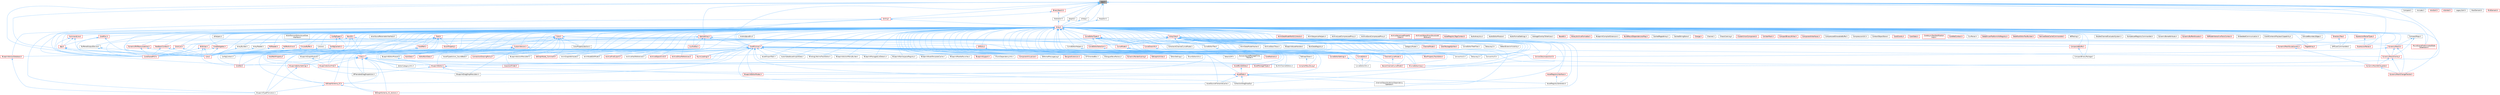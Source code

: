 digraph "Less.h"
{
 // INTERACTIVE_SVG=YES
 // LATEX_PDF_SIZE
  bgcolor="transparent";
  edge [fontname=Helvetica,fontsize=10,labelfontname=Helvetica,labelfontsize=10];
  node [fontname=Helvetica,fontsize=10,shape=box,height=0.2,width=0.4];
  Node1 [id="Node000001",label="Less.h",height=0.2,width=0.4,color="gray40", fillcolor="grey60", style="filled", fontcolor="black",tooltip=" "];
  Node1 -> Node2 [id="edge1_Node000001_Node000002",dir="back",color="steelblue1",style="solid",tooltip=" "];
  Node2 [id="Node000002",label="Array.h",height=0.2,width=0.4,color="red", fillcolor="#FFF0F0", style="filled",URL="$df/dd0/Array_8h.html",tooltip=" "];
  Node2 -> Node3 [id="edge2_Node000002_Node000003",dir="back",color="steelblue1",style="solid",tooltip=" "];
  Node3 [id="Node000003",label="ABTesting.h",height=0.2,width=0.4,color="grey40", fillcolor="white", style="filled",URL="$d6/dec/ABTesting_8h.html",tooltip=" "];
  Node2 -> Node4 [id="edge3_Node000002_Node000004",dir="back",color="steelblue1",style="solid",tooltip=" "];
  Node4 [id="Node000004",label="AIHelpers.h",height=0.2,width=0.4,color="grey40", fillcolor="white", style="filled",URL="$d1/d0d/AIHelpers_8h.html",tooltip=" "];
  Node2 -> Node5 [id="edge4_Node000002_Node000005",dir="back",color="steelblue1",style="solid",tooltip=" "];
  Node5 [id="Node000005",label="ActorElementEditorAssetData\lInterface.h",height=0.2,width=0.4,color="grey40", fillcolor="white", style="filled",URL="$d9/d7b/ActorElementEditorAssetDataInterface_8h.html",tooltip=" "];
  Node2 -> Node6 [id="edge5_Node000002_Node000006",dir="back",color="steelblue1",style="solid",tooltip=" "];
  Node6 [id="Node000006",label="ActorSoundParameterInterface.h",height=0.2,width=0.4,color="grey40", fillcolor="white", style="filled",URL="$de/d9f/ActorSoundParameterInterface_8h.html",tooltip=" "];
  Node2 -> Node7 [id="edge6_Node000002_Node000007",dir="back",color="steelblue1",style="solid",tooltip=" "];
  Node7 [id="Node000007",label="AndroidJavaEnv.h",height=0.2,width=0.4,color="grey40", fillcolor="white", style="filled",URL="$d6/d94/AndroidJavaEnv_8h.html",tooltip=" "];
  Node2 -> Node8 [id="edge7_Node000002_Node000008",dir="back",color="steelblue1",style="solid",tooltip=" "];
  Node8 [id="Node000008",label="AnimDataModelHasher.h",height=0.2,width=0.4,color="grey40", fillcolor="white", style="filled",URL="$d1/d21/AnimDataModelHasher_8h.html",tooltip=" "];
  Node2 -> Node9 [id="edge8_Node000002_Node000009",dir="back",color="steelblue1",style="solid",tooltip=" "];
  Node9 [id="Node000009",label="AnimDataModelNotifyCollector.h",height=0.2,width=0.4,color="red", fillcolor="#FFF0F0", style="filled",URL="$dc/d99/AnimDataModelNotifyCollector_8h.html",tooltip=" "];
  Node2 -> Node178 [id="edge9_Node000002_Node000178",dir="back",color="steelblue1",style="solid",tooltip=" "];
  Node178 [id="Node000178",label="AnimGraphAttributes.h",height=0.2,width=0.4,color="grey40", fillcolor="white", style="filled",URL="$d3/d40/AnimGraphAttributes_8h.html",tooltip=" "];
  Node2 -> Node179 [id="edge10_Node000002_Node000179",dir="back",color="steelblue1",style="solid",tooltip=" "];
  Node179 [id="Node000179",label="AnimNodeEditMode.h",height=0.2,width=0.4,color="grey40", fillcolor="white", style="filled",URL="$df/df6/AnimNodeEditMode_8h.html",tooltip=" "];
  Node2 -> Node180 [id="edge11_Node000002_Node000180",dir="back",color="steelblue1",style="solid",tooltip=" "];
  Node180 [id="Node000180",label="AnimSequenceHelpers.h",height=0.2,width=0.4,color="grey40", fillcolor="white", style="filled",URL="$dd/d12/AnimSequenceHelpers_8h.html",tooltip=" "];
  Node2 -> Node181 [id="edge12_Node000002_Node000181",dir="back",color="steelblue1",style="solid",tooltip=" "];
  Node181 [id="Node000181",label="App.h",height=0.2,width=0.4,color="red", fillcolor="#FFF0F0", style="filled",URL="$de/d8b/App_8h.html",tooltip=" "];
  Node181 -> Node183 [id="edge13_Node000181_Node000183",dir="back",color="steelblue1",style="solid",tooltip=" "];
  Node183 [id="Node000183",label="Core.h",height=0.2,width=0.4,color="red", fillcolor="#FFF0F0", style="filled",URL="$d6/dd7/Core_8h.html",tooltip=" "];
  Node181 -> Node189 [id="edge14_Node000181_Node000189",dir="back",color="steelblue1",style="solid",tooltip=" "];
  Node189 [id="Node000189",label="CoreSharedPCH.h",height=0.2,width=0.4,color="red", fillcolor="#FFF0F0", style="filled",URL="$d8/de5/CoreSharedPCH_8h.html",tooltip=" "];
  Node2 -> Node1000 [id="edge15_Node000002_Node001000",dir="back",color="steelblue1",style="solid",tooltip=" "];
  Node1000 [id="Node001000",label="ArchiveFindCulprit.h",height=0.2,width=0.4,color="red", fillcolor="#FFF0F0", style="filled",URL="$de/d30/ArchiveFindCulprit_8h.html",tooltip=" "];
  Node2 -> Node1001 [id="edge16_Node000002_Node001001",dir="back",color="steelblue1",style="solid",tooltip=" "];
  Node1001 [id="Node001001",label="ArchiveHasReferences.h",height=0.2,width=0.4,color="grey40", fillcolor="white", style="filled",URL="$d8/df1/ArchiveHasReferences_8h.html",tooltip=" "];
  Node2 -> Node1002 [id="edge17_Node000002_Node001002",dir="back",color="steelblue1",style="solid",tooltip=" "];
  Node1002 [id="Node001002",label="ArchiveLoadCompressedProxy.h",height=0.2,width=0.4,color="grey40", fillcolor="white", style="filled",URL="$d0/deb/ArchiveLoadCompressedProxy_8h.html",tooltip=" "];
  Node2 -> Node1003 [id="edge18_Node000002_Node001003",dir="back",color="steelblue1",style="solid",tooltip=" "];
  Node1003 [id="Node001003",label="ArchiveObjectCrc32.h",height=0.2,width=0.4,color="red", fillcolor="#FFF0F0", style="filled",URL="$d8/d12/ArchiveObjectCrc32_8h.html",tooltip=" "];
  Node2 -> Node1004 [id="edge19_Node000002_Node001004",dir="back",color="steelblue1",style="solid",tooltip=" "];
  Node1004 [id="Node001004",label="ArchiveSaveCompressedProxy.h",height=0.2,width=0.4,color="grey40", fillcolor="white", style="filled",URL="$d4/dee/ArchiveSaveCompressedProxy_8h.html",tooltip=" "];
  Node2 -> Node1005 [id="edge20_Node000002_Node001005",dir="back",color="steelblue1",style="solid",tooltip=" "];
  Node1005 [id="Node001005",label="ArchiveSerializedProperty\lChain.h",height=0.2,width=0.4,color="red", fillcolor="#FFF0F0", style="filled",URL="$d0/dd3/ArchiveSerializedPropertyChain_8h.html",tooltip=" "];
  Node2 -> Node1010 [id="edge21_Node000002_Node001010",dir="back",color="steelblue1",style="solid",tooltip=" "];
  Node1010 [id="Node001010",label="ArchiveShowReferences.h",height=0.2,width=0.4,color="red", fillcolor="#FFF0F0", style="filled",URL="$db/d28/ArchiveShowReferences_8h.html",tooltip=" "];
  Node2 -> Node1011 [id="edge22_Node000002_Node001011",dir="back",color="steelblue1",style="solid",tooltip=" "];
  Node1011 [id="Node001011",label="ArchiveStackTrace.h",height=0.2,width=0.4,color="grey40", fillcolor="white", style="filled",URL="$d9/d16/ArchiveStackTrace_8h.html",tooltip=" "];
  Node2 -> Node1012 [id="edge23_Node000002_Node001012",dir="back",color="steelblue1",style="solid",tooltip=" "];
  Node1012 [id="Node001012",label="ArchiveUObjectFromStructured\lArchive.h",height=0.2,width=0.4,color="red", fillcolor="#FFF0F0", style="filled",URL="$d2/d52/ArchiveUObjectFromStructuredArchive_8h.html",tooltip=" "];
  Node2 -> Node1013 [id="edge24_Node000002_Node001013",dir="back",color="steelblue1",style="solid",tooltip=" "];
  Node1013 [id="Node001013",label="ArrayBuilder.h",height=0.2,width=0.4,color="grey40", fillcolor="white", style="filled",URL="$d1/d4b/ArrayBuilder_8h.html",tooltip=" "];
  Node1013 -> Node183 [id="edge25_Node001013_Node000183",dir="back",color="steelblue1",style="solid",tooltip=" "];
  Node2 -> Node1014 [id="edge26_Node000002_Node001014",dir="back",color="steelblue1",style="solid",tooltip=" "];
  Node1014 [id="Node001014",label="ArrayReader.h",height=0.2,width=0.4,color="grey40", fillcolor="white", style="filled",URL="$d8/d40/ArrayReader_8h.html",tooltip=" "];
  Node1014 -> Node183 [id="edge27_Node001014_Node000183",dir="back",color="steelblue1",style="solid",tooltip=" "];
  Node2 -> Node1015 [id="edge28_Node000002_Node001015",dir="back",color="steelblue1",style="solid",tooltip=" "];
  Node1015 [id="Node001015",label="ArrayView.h",height=0.2,width=0.4,color="red", fillcolor="#FFF0F0", style="filled",URL="$d7/df4/ArrayView_8h.html",tooltip=" "];
  Node1015 -> Node8 [id="edge29_Node001015_Node000008",dir="back",color="steelblue1",style="solid",tooltip=" "];
  Node1015 -> Node1011 [id="edge30_Node001015_Node001011",dir="back",color="steelblue1",style="solid",tooltip=" "];
  Node1015 -> Node1019 [id="edge31_Node001015_Node001019",dir="back",color="steelblue1",style="solid",tooltip=" "];
  Node1019 [id="Node001019",label="AssetData.h",height=0.2,width=0.4,color="red", fillcolor="#FFF0F0", style="filled",URL="$d9/d19/AssetData_8h.html",tooltip=" "];
  Node1019 -> Node1039 [id="edge32_Node001019_Node001039",dir="back",color="steelblue1",style="solid",tooltip=" "];
  Node1039 [id="Node001039",label="AssetRegistryGenerator.h",height=0.2,width=0.4,color="grey40", fillcolor="white", style="filled",URL="$df/dd1/AssetRegistryGenerator_8h.html",tooltip=" "];
  Node1019 -> Node1041 [id="edge33_Node001019_Node001041",dir="back",color="steelblue1",style="solid",tooltip=" "];
  Node1041 [id="Node001041",label="AssetSourceFilenameCache.h",height=0.2,width=0.4,color="grey40", fillcolor="white", style="filled",URL="$dd/d16/AssetSourceFilenameCache_8h.html",tooltip=" "];
  Node1019 -> Node1057 [id="edge34_Node001019_Node001057",dir="back",color="steelblue1",style="solid",tooltip=" "];
  Node1057 [id="Node001057",label="CollectionDragDropOp.h",height=0.2,width=0.4,color="grey40", fillcolor="white", style="filled",URL="$d6/d23/CollectionDragDropOp_8h.html",tooltip=" "];
  Node1019 -> Node1195 [id="edge35_Node001019_Node001195",dir="back",color="steelblue1",style="solid",tooltip=" "];
  Node1195 [id="Node001195",label="EdGraphSchema_K2.h",height=0.2,width=0.4,color="red", fillcolor="#FFF0F0", style="filled",URL="$d0/dcf/EdGraphSchema__K2_8h.html",tooltip=" "];
  Node1195 -> Node1199 [id="edge36_Node001195_Node001199",dir="back",color="steelblue1",style="solid",tooltip=" "];
  Node1199 [id="Node001199",label="BlueprintTypePromotion.h",height=0.2,width=0.4,color="grey40", fillcolor="white", style="filled",URL="$d2/d23/BlueprintTypePromotion_8h.html",tooltip=" "];
  Node1195 -> Node1200 [id="edge37_Node001195_Node001200",dir="back",color="steelblue1",style="solid",tooltip=" "];
  Node1200 [id="Node001200",label="EdGraphSchema_K2_Actions.h",height=0.2,width=0.4,color="red", fillcolor="#FFF0F0", style="filled",URL="$d8/d9c/EdGraphSchema__K2__Actions_8h.html",tooltip=" "];
  Node1019 -> Node1359 [id="edge38_Node001019_Node001359",dir="back",color="steelblue1",style="solid",tooltip=" "];
  Node1359 [id="Node001359",label="ExternalObjectAndActorDependency\lGatherer.h",height=0.2,width=0.4,color="grey40", fillcolor="white", style="filled",URL="$d3/d4e/ExternalObjectAndActorDependencyGatherer_8h.html",tooltip=" "];
  Node1015 -> Node1521 [id="edge39_Node001015_Node001521",dir="back",color="steelblue1",style="solid",tooltip=" "];
  Node1521 [id="Node001521",label="AsyncLoading2.h",height=0.2,width=0.4,color="red", fillcolor="#FFF0F0", style="filled",URL="$dd/db7/AsyncLoading2_8h.html",tooltip=" "];
  Node1015 -> Node1551 [id="edge40_Node001015_Node001551",dir="back",color="steelblue1",style="solid",tooltip=" "];
  Node1551 [id="Node001551",label="BezierChannelCurveModel.h",height=0.2,width=0.4,color="red", fillcolor="#FFF0F0", style="filled",URL="$d3/d63/BezierChannelCurveModel_8h.html",tooltip=" "];
  Node1015 -> Node1555 [id="edge41_Node001015_Node001555",dir="back",color="steelblue1",style="solid",tooltip=" "];
  Node1555 [id="Node001555",label="BlueprintAssetHandler.h",height=0.2,width=0.4,color="grey40", fillcolor="white", style="filled",URL="$d0/d84/BlueprintAssetHandler_8h.html",tooltip=" "];
  Node1015 -> Node1557 [id="edge42_Node001015_Node001557",dir="back",color="steelblue1",style="solid",tooltip=" "];
  Node1557 [id="Node001557",label="BoolPropertyTrackEditor.h",height=0.2,width=0.4,color="red", fillcolor="#FFF0F0", style="filled",URL="$db/d07/BoolPropertyTrackEditor_8h.html",tooltip=" "];
  Node1015 -> Node1559 [id="edge43_Node001015_Node001559",dir="back",color="steelblue1",style="solid",tooltip=" "];
  Node1559 [id="Node001559",label="BulkDataRegistry.h",height=0.2,width=0.4,color="grey40", fillcolor="white", style="filled",URL="$da/db4/BulkDataRegistry_8h.html",tooltip=" "];
  Node1015 -> Node1781 [id="edge44_Node001015_Node001781",dir="back",color="steelblue1",style="solid",tooltip=" "];
  Node1781 [id="Node001781",label="CategoryModel.h",height=0.2,width=0.4,color="grey40", fillcolor="white", style="filled",URL="$db/dfe/CategoryModel_8h.html",tooltip=" "];
  Node1015 -> Node3023 [id="edge45_Node001015_Node003023",dir="back",color="steelblue1",style="solid",tooltip=" "];
  Node3023 [id="Node003023",label="ChannelCurveModel.h",height=0.2,width=0.4,color="red", fillcolor="#FFF0F0", style="filled",URL="$de/dfa/ChannelCurveModel_8h.html",tooltip=" "];
  Node3023 -> Node1551 [id="edge46_Node003023_Node001551",dir="back",color="steelblue1",style="solid",tooltip=" "];
  Node1015 -> Node1782 [id="edge47_Node001015_Node001782",dir="back",color="steelblue1",style="solid",tooltip=" "];
  Node1782 [id="Node001782",label="ChannelModel.h",height=0.2,width=0.4,color="red", fillcolor="#FFF0F0", style="filled",URL="$de/d30/ChannelModel_8h.html",tooltip=" "];
  Node1015 -> Node4208 [id="edge48_Node001015_Node004208",dir="back",color="steelblue1",style="solid",tooltip=" "];
  Node4208 [id="Node004208",label="CompositeBuffer.h",height=0.2,width=0.4,color="red", fillcolor="#FFF0F0", style="filled",URL="$da/d4b/CompositeBuffer_8h.html",tooltip=" "];
  Node4208 -> Node1605 [id="edge49_Node004208_Node001605",dir="back",color="steelblue1",style="solid",tooltip=" "];
  Node1605 [id="Node001605",label="CompactBinaryPackage.h",height=0.2,width=0.4,color="grey40", fillcolor="white", style="filled",URL="$de/d7e/CompactBinaryPackage_8h.html",tooltip=" "];
  Node1015 -> Node3025 [id="edge50_Node001015_Node003025",dir="back",color="steelblue1",style="solid",tooltip=" "];
  Node3025 [id="Node003025",label="ConstraintChannelCurveModel.h",height=0.2,width=0.4,color="grey40", fillcolor="white", style="filled",URL="$d9/d5f/ConstraintChannelCurveModel_8h.html",tooltip=" "];
  Node1015 -> Node4213 [id="edge51_Node001015_Node004213",dir="back",color="steelblue1",style="solid",tooltip=" "];
  Node4213 [id="Node004213",label="ConvexHull2.h",height=0.2,width=0.4,color="grey40", fillcolor="white", style="filled",URL="$df/dc5/ConvexHull2_8h.html",tooltip=" "];
  Node1015 -> Node4214 [id="edge52_Node001015_Node004214",dir="back",color="steelblue1",style="solid",tooltip=" "];
  Node4214 [id="Node004214",label="ConvexHull3.h",height=0.2,width=0.4,color="grey40", fillcolor="white", style="filled",URL="$d2/d83/ConvexHull3_8h.html",tooltip=" "];
  Node1015 -> Node1564 [id="edge53_Node001015_Node001564",dir="back",color="steelblue1",style="solid",tooltip=" "];
  Node1564 [id="Node001564",label="CookPackageSplitter.h",height=0.2,width=0.4,color="red", fillcolor="#FFF0F0", style="filled",URL="$da/db3/CookPackageSplitter_8h.html",tooltip=" "];
  Node1015 -> Node183 [id="edge54_Node001015_Node000183",dir="back",color="steelblue1",style="solid",tooltip=" "];
  Node1015 -> Node1613 [id="edge55_Node001015_Node001613",dir="back",color="steelblue1",style="solid",tooltip=" "];
  Node1613 [id="Node001613",label="CoreDelegates.h",height=0.2,width=0.4,color="red", fillcolor="#FFF0F0", style="filled",URL="$d9/dc2/CoreDelegates_8h.html",tooltip=" "];
  Node1613 -> Node183 [id="edge56_Node001613_Node000183",dir="back",color="steelblue1",style="solid",tooltip=" "];
  Node1613 -> Node189 [id="edge57_Node001613_Node000189",dir="back",color="steelblue1",style="solid",tooltip=" "];
  Node1015 -> Node4215 [id="edge58_Node001015_Node004215",dir="back",color="steelblue1",style="solid",tooltip=" "];
  Node4215 [id="Node004215",label="CoreRedirects.h",height=0.2,width=0.4,color="red", fillcolor="#FFF0F0", style="filled",URL="$d1/d15/CoreRedirects_8h.html",tooltip=" "];
  Node1015 -> Node189 [id="edge59_Node001015_Node000189",dir="back",color="steelblue1",style="solid",tooltip=" "];
  Node1015 -> Node1645 [id="edge60_Node001015_Node001645",dir="back",color="steelblue1",style="solid",tooltip=" "];
  Node1645 [id="Node001645",label="CurveEditor.h",height=0.2,width=0.4,color="red", fillcolor="#FFF0F0", style="filled",URL="$d1/d27/CurveEditor_8h.html",tooltip=" "];
  Node1645 -> Node1655 [id="edge61_Node001645_Node001655",dir="back",color="steelblue1",style="solid",tooltip=" "];
  Node1655 [id="Node001655",label="CurveEditorUtils.h",height=0.2,width=0.4,color="grey40", fillcolor="white", style="filled",URL="$d3/d81/CurveEditorUtils_8h.html",tooltip=" "];
  Node1015 -> Node4216 [id="edge62_Node001015_Node004216",dir="back",color="steelblue1",style="solid",tooltip=" "];
  Node4216 [id="Node004216",label="CurveEditorSelection.h",height=0.2,width=0.4,color="red", fillcolor="#FFF0F0", style="filled",URL="$d3/def/CurveEditorSelection_8h.html",tooltip=" "];
  Node4216 -> Node1645 [id="edge63_Node004216_Node001645",dir="back",color="steelblue1",style="solid",tooltip=" "];
  Node1015 -> Node4218 [id="edge64_Node001015_Node004218",dir="back",color="steelblue1",style="solid",tooltip=" "];
  Node4218 [id="Node004218",label="CurveEditorTree.h",height=0.2,width=0.4,color="grey40", fillcolor="white", style="filled",URL="$dc/d32/CurveEditorTree_8h.html",tooltip=" "];
  Node4218 -> Node1645 [id="edge65_Node004218_Node001645",dir="back",color="steelblue1",style="solid",tooltip=" "];
  Node1015 -> Node4219 [id="edge66_Node001015_Node004219",dir="back",color="steelblue1",style="solid",tooltip=" "];
  Node4219 [id="Node004219",label="CurveEditorTreeFilter.h",height=0.2,width=0.4,color="grey40", fillcolor="white", style="filled",URL="$d6/dcd/CurveEditorTreeFilter_8h.html",tooltip=" "];
  Node1015 -> Node3026 [id="edge67_Node001015_Node003026",dir="back",color="steelblue1",style="solid",tooltip=" "];
  Node3026 [id="Node003026",label="CurveModel.h",height=0.2,width=0.4,color="red", fillcolor="#FFF0F0", style="filled",URL="$de/d1c/CurveModel_8h.html",tooltip=" "];
  Node3026 -> Node3023 [id="edge68_Node003026_Node003023",dir="back",color="steelblue1",style="solid",tooltip=" "];
  Node3026 -> Node1645 [id="edge69_Node003026_Node001645",dir="back",color="steelblue1",style="solid",tooltip=" "];
  Node3026 -> Node1655 [id="edge70_Node003026_Node001655",dir="back",color="steelblue1",style="solid",tooltip=" "];
  Node1015 -> Node4220 [id="edge71_Node001015_Node004220",dir="back",color="steelblue1",style="solid",tooltip=" "];
  Node4220 [id="Node004220",label="Delaunay2.h",height=0.2,width=0.4,color="grey40", fillcolor="white", style="filled",URL="$d2/d4c/Delaunay2_8h.html",tooltip=" "];
  Node1015 -> Node4221 [id="edge72_Node001015_Node004221",dir="back",color="steelblue1",style="solid",tooltip=" "];
  Node4221 [id="Node004221",label="Delaunay3.h",height=0.2,width=0.4,color="grey40", fillcolor="white", style="filled",URL="$d1/d5b/Delaunay3_8h.html",tooltip=" "];
  Node1015 -> Node4222 [id="edge73_Node001015_Node004222",dir="back",color="steelblue1",style="solid",tooltip=" "];
  Node4222 [id="Node004222",label="DetectExteriorVisibility.h",height=0.2,width=0.4,color="grey40", fillcolor="white", style="filled",URL="$da/d70/DetectExteriorVisibility_8h.html",tooltip=" "];
  Node1015 -> Node4223 [id="edge74_Node001015_Node004223",dir="back",color="steelblue1",style="solid",tooltip=" "];
  Node4223 [id="Node004223",label="DynamicMesh3.h",height=0.2,width=0.4,color="red", fillcolor="#FFF0F0", style="filled",URL="$d5/d34/DynamicMesh3_8h.html",tooltip=" "];
  Node4223 -> Node4226 [id="edge75_Node004223_Node004226",dir="back",color="steelblue1",style="solid",tooltip=" "];
  Node4226 [id="Node004226",label="ConvexDecomposition3.h",height=0.2,width=0.4,color="red", fillcolor="#FFF0F0", style="filled",URL="$d4/d2b/ConvexDecomposition3_8h.html",tooltip=" "];
  Node4223 -> Node4232 [id="edge76_Node004223_Node004232",dir="back",color="steelblue1",style="solid",tooltip=" "];
  Node4232 [id="Node004232",label="DynamicMeshChangeTracker.h",height=0.2,width=0.4,color="red", fillcolor="#FFF0F0", style="filled",URL="$dd/df0/DynamicMeshChangeTracker_8h.html",tooltip=" "];
  Node4223 -> Node4284 [id="edge77_Node004223_Node004284",dir="back",color="steelblue1",style="solid",tooltip=" "];
  Node4284 [id="Node004284",label="DynamicMeshOverlay.h",height=0.2,width=0.4,color="red", fillcolor="#FFF0F0", style="filled",URL="$de/d26/DynamicMeshOverlay_8h.html",tooltip=" "];
  Node4284 -> Node4231 [id="edge78_Node004284_Node004231",dir="back",color="steelblue1",style="solid",tooltip=" "];
  Node4231 [id="Node004231",label="DynamicMeshAttributeSet.h",height=0.2,width=0.4,color="red", fillcolor="#FFF0F0", style="filled",URL="$d1/d88/DynamicMeshAttributeSet_8h.html",tooltip=" "];
  Node4231 -> Node4232 [id="edge79_Node004231_Node004232",dir="back",color="steelblue1",style="solid",tooltip=" "];
  Node4284 -> Node4232 [id="edge80_Node004284_Node004232",dir="back",color="steelblue1",style="solid",tooltip=" "];
  Node1015 -> Node4231 [id="edge81_Node001015_Node004231",dir="back",color="steelblue1",style="solid",tooltip=" "];
  Node1015 -> Node4284 [id="edge82_Node001015_Node004284",dir="back",color="steelblue1",style="solid",tooltip=" "];
  Node1015 -> Node4278 [id="edge83_Node001015_Node004278",dir="back",color="steelblue1",style="solid",tooltip=" "];
  Node4278 [id="Node004278",label="DynamicMeshSculptLayers.h",height=0.2,width=0.4,color="red", fillcolor="#FFF0F0", style="filled",URL="$da/df3/DynamicMeshSculptLayers_8h.html",tooltip=" "];
  Node4278 -> Node4231 [id="edge84_Node004278_Node004231",dir="back",color="steelblue1",style="solid",tooltip=" "];
  Node1015 -> Node1200 [id="edge85_Node001015_Node001200",dir="back",color="steelblue1",style="solid",tooltip=" "];
  Node1015 -> Node8377 [id="edge86_Node001015_Node008377",dir="back",color="steelblue1",style="solid",tooltip=" "];
  Node8377 [id="Node008377",label="PagedArray.h",height=0.2,width=0.4,color="red", fillcolor="#FFF0F0", style="filled",URL="$d9/d7a/Developer_2TraceServices_2Public_2Common_2PagedArray_8h.html",tooltip=" "];
  Node2 -> Node4560 [id="edge87_Node000002_Node004560",dir="back",color="steelblue1",style="solid",tooltip=" "];
  Node4560 [id="Node004560",label="AssetBundleData.h",height=0.2,width=0.4,color="red", fillcolor="#FFF0F0", style="filled",URL="$df/d47/AssetBundleData_8h.html",tooltip=" "];
  Node4560 -> Node1019 [id="edge88_Node004560_Node001019",dir="back",color="steelblue1",style="solid",tooltip=" "];
  Node2 -> Node1019 [id="edge89_Node000002_Node001019",dir="back",color="steelblue1",style="solid",tooltip=" "];
  Node2 -> Node4537 [id="edge90_Node000002_Node004537",dir="back",color="steelblue1",style="solid",tooltip=" "];
  Node4537 [id="Node004537",label="AssetImportTask.h",height=0.2,width=0.4,color="grey40", fillcolor="white", style="filled",URL="$d7/d65/AssetImportTask_8h.html",tooltip=" "];
  Node2 -> Node4578 [id="edge91_Node000002_Node004578",dir="back",color="steelblue1",style="solid",tooltip=" "];
  Node4578 [id="Node004578",label="AssetManagerTypes.h",height=0.2,width=0.4,color="red", fillcolor="#FFF0F0", style="filled",URL="$d6/d98/AssetManagerTypes_8h.html",tooltip=" "];
  Node2 -> Node1039 [id="edge92_Node000002_Node001039",dir="back",color="steelblue1",style="solid",tooltip=" "];
  Node2 -> Node6420 [id="edge93_Node000002_Node006420",dir="back",color="steelblue1",style="solid",tooltip=" "];
  Node6420 [id="Node006420",label="AssetRegistryInterface.h",height=0.2,width=0.4,color="red", fillcolor="#FFF0F0", style="filled",URL="$d5/d26/AssetRegistryInterface_8h.html",tooltip=" "];
  Node6420 -> Node1039 [id="edge94_Node006420_Node001039",dir="back",color="steelblue1",style="solid",tooltip=" "];
  Node2 -> Node4366 [id="edge95_Node000002_Node004366",dir="back",color="steelblue1",style="solid",tooltip=" "];
  Node4366 [id="Node004366",label="AssetRegistryTagsContext.h",height=0.2,width=0.4,color="red", fillcolor="#FFF0F0", style="filled",URL="$d1/d74/AssetRegistryTagsContext_8h.html",tooltip=" "];
  Node2 -> Node1041 [id="edge96_Node000002_Node001041",dir="back",color="steelblue1",style="solid",tooltip=" "];
  Node2 -> Node6593 [id="edge97_Node000002_Node006593",dir="back",color="steelblue1",style="solid",tooltip=" "];
  Node6593 [id="Node006593",label="AssetTypeActions_SoundBase.h",height=0.2,width=0.4,color="grey40", fillcolor="white", style="filled",URL="$db/d4e/AssetTypeActions__SoundBase_8h.html",tooltip=" "];
  Node2 -> Node1521 [id="edge98_Node000002_Node001521",dir="back",color="steelblue1",style="solid",tooltip=" "];
  Node2 -> Node6819 [id="edge99_Node000002_Node006819",dir="back",color="steelblue1",style="solid",tooltip=" "];
  Node6819 [id="Node006819",label="AudioAnalytics.h",height=0.2,width=0.4,color="grey40", fillcolor="white", style="filled",URL="$dc/d3f/AudioAnalytics_8h.html",tooltip=" "];
  Node2 -> Node861 [id="edge100_Node000002_Node000861",dir="back",color="steelblue1",style="solid",tooltip=" "];
  Node861 [id="Node000861",label="AudioEditorModule.h",height=0.2,width=0.4,color="grey40", fillcolor="white", style="filled",URL="$d4/d28/AudioEditorModule_8h.html",tooltip=" "];
  Node2 -> Node6421 [id="edge101_Node000002_Node006421",dir="back",color="steelblue1",style="solid",tooltip=" "];
  Node6421 [id="Node006421",label="AudioFormatSettings.h",height=0.2,width=0.4,color="grey40", fillcolor="white", style="filled",URL="$d7/d79/AudioFormatSettings_8h.html",tooltip=" "];
  Node2 -> Node4540 [id="edge102_Node000002_Node004540",dir="back",color="steelblue1",style="solid",tooltip=" "];
  Node4540 [id="Node004540",label="AutomatedAssetImportData.h",height=0.2,width=0.4,color="grey40", fillcolor="white", style="filled",URL="$dd/d4f/AutomatedAssetImportData_8h.html",tooltip=" "];
  Node2 -> Node8392 [id="edge103_Node000002_Node008392",dir="back",color="steelblue1",style="solid",tooltip=" "];
  Node8392 [id="Node008392",label="AverageOverlayToVertices.h",height=0.2,width=0.4,color="grey40", fillcolor="white", style="filled",URL="$d8/d66/AverageOverlayToVertices_8h.html",tooltip=" "];
  Node2 -> Node863 [id="edge104_Node000002_Node000863",dir="back",color="steelblue1",style="solid",tooltip=" "];
  Node863 [id="Node000863",label="BPVariableDragDropAction.h",height=0.2,width=0.4,color="grey40", fillcolor="white", style="filled",URL="$dd/d23/BPVariableDragDropAction_8h.html",tooltip=" "];
  Node2 -> Node8393 [id="edge105_Node000002_Node008393",dir="back",color="steelblue1",style="solid",tooltip=" "];
  Node8393 [id="Node008393",label="Base64.h",height=0.2,width=0.4,color="red", fillcolor="#FFF0F0", style="filled",URL="$d1/dbd/Base64_8h.html",tooltip=" "];
  Node2 -> Node1551 [id="edge106_Node000002_Node001551",dir="back",color="steelblue1",style="solid",tooltip=" "];
  Node2 -> Node8394 [id="edge107_Node000002_Node008394",dir="back",color="steelblue1",style="solid",tooltip=" "];
  Node8394 [id="Node008394",label="BinaryArchiveFormatter.h",height=0.2,width=0.4,color="red", fillcolor="#FFF0F0", style="filled",URL="$d2/d01/BinaryArchiveFormatter_8h.html",tooltip=" "];
  Node2 -> Node1791 [id="edge108_Node000002_Node001791",dir="back",color="steelblue1",style="solid",tooltip=" "];
  Node1791 [id="Node001791",label="BindingLifetimeTrackEditor.h",height=0.2,width=0.4,color="grey40", fillcolor="white", style="filled",URL="$db/d3c/BindingLifetimeTrackEditor_8h.html",tooltip=" "];
  Node2 -> Node8497 [id="edge109_Node000002_Node008497",dir="back",color="steelblue1",style="solid",tooltip=" "];
  Node8497 [id="Node008497",label="BitReader.h",height=0.2,width=0.4,color="red", fillcolor="#FFF0F0", style="filled",URL="$dd/d8b/BitReader_8h.html",tooltip=" "];
  Node8497 -> Node183 [id="edge110_Node008497_Node000183",dir="back",color="steelblue1",style="solid",tooltip=" "];
  Node8497 -> Node5158 [id="edge111_Node008497_Node005158",dir="back",color="steelblue1",style="solid",tooltip=" "];
  Node5158 [id="Node005158",label="CoreNet.h",height=0.2,width=0.4,color="red", fillcolor="#FFF0F0", style="filled",URL="$da/d1a/CoreNet_8h.html",tooltip=" "];
  Node8497 -> Node189 [id="edge112_Node008497_Node000189",dir="back",color="steelblue1",style="solid",tooltip=" "];
  Node2 -> Node8499 [id="edge113_Node000002_Node008499",dir="back",color="steelblue1",style="solid",tooltip=" "];
  Node8499 [id="Node008499",label="BitWriter.h",height=0.2,width=0.4,color="red", fillcolor="#FFF0F0", style="filled",URL="$d5/d10/BitWriter_8h.html",tooltip=" "];
  Node8499 -> Node183 [id="edge114_Node008499_Node000183",dir="back",color="steelblue1",style="solid",tooltip=" "];
  Node8499 -> Node5158 [id="edge115_Node008499_Node005158",dir="back",color="steelblue1",style="solid",tooltip=" "];
  Node8499 -> Node189 [id="edge116_Node008499_Node000189",dir="back",color="steelblue1",style="solid",tooltip=" "];
  Node2 -> Node4442 [id="edge117_Node000002_Node004442",dir="back",color="steelblue1",style="solid",tooltip=" "];
  Node4442 [id="Node004442",label="BlueprintActionDatabase.h",height=0.2,width=0.4,color="red", fillcolor="#FFF0F0", style="filled",URL="$d4/dae/BlueprintActionDatabase_8h.html",tooltip=" "];
  Node4442 -> Node1199 [id="edge118_Node004442_Node001199",dir="back",color="steelblue1",style="solid",tooltip=" "];
  Node2 -> Node2854 [id="edge119_Node000002_Node002854",dir="back",color="steelblue1",style="solid",tooltip=" "];
  Node2854 [id="Node002854",label="BlueprintActionFilter.h",height=0.2,width=0.4,color="red", fillcolor="#FFF0F0", style="filled",URL="$d5/d2a/BlueprintActionFilter_8h.html",tooltip=" "];
  Node2854 -> Node864 [id="edge120_Node002854_Node000864",dir="back",color="steelblue1",style="solid",tooltip=" "];
  Node864 [id="Node000864",label="BlueprintDragDropMenuItem.h",height=0.2,width=0.4,color="grey40", fillcolor="white", style="filled",URL="$dc/deb/BlueprintDragDropMenuItem_8h.html",tooltip=" "];
  Node2 -> Node1062 [id="edge121_Node000002_Node001062",dir="back",color="steelblue1",style="solid",tooltip=" "];
  Node1062 [id="Node001062",label="BlueprintActionMenuBuilder.h",height=0.2,width=0.4,color="grey40", fillcolor="white", style="filled",URL="$dd/dea/BlueprintActionMenuBuilder_8h.html",tooltip=" "];
  Node2 -> Node1063 [id="edge122_Node000002_Node001063",dir="back",color="steelblue1",style="solid",tooltip=" "];
  Node1063 [id="Node001063",label="BlueprintActionMenuItem.h",height=0.2,width=0.4,color="grey40", fillcolor="white", style="filled",URL="$d8/dca/BlueprintActionMenuItem_8h.html",tooltip=" "];
  Node2 -> Node1555 [id="edge123_Node000002_Node001555",dir="back",color="steelblue1",style="solid",tooltip=" "];
  Node2 -> Node4542 [id="edge124_Node000002_Node004542",dir="back",color="steelblue1",style="solid",tooltip=" "];
  Node4542 [id="Node004542",label="BlueprintCompilerExtension.h",height=0.2,width=0.4,color="grey40", fillcolor="white", style="filled",URL="$d3/dc0/BlueprintCompilerExtension_8h.html",tooltip=" "];
  Node2 -> Node864 [id="edge125_Node000002_Node000864",dir="back",color="steelblue1",style="solid",tooltip=" "];
  Node2 -> Node862 [id="edge126_Node000002_Node000862",dir="back",color="steelblue1",style="solid",tooltip=" "];
  Node862 [id="Node000862",label="BlueprintEditor.h",height=0.2,width=0.4,color="red", fillcolor="#FFF0F0", style="filled",URL="$df/d7d/BlueprintEditor_8h.html",tooltip=" "];
  Node862 -> Node863 [id="edge127_Node000862_Node000863",dir="back",color="steelblue1",style="solid",tooltip=" "];
  Node862 -> Node864 [id="edge128_Node000862_Node000864",dir="back",color="steelblue1",style="solid",tooltip=" "];
  Node862 -> Node865 [id="edge129_Node000862_Node000865",dir="back",color="steelblue1",style="solid",tooltip=" "];
  Node865 [id="Node000865",label="BlueprintEditorModes.h",height=0.2,width=0.4,color="red", fillcolor="#FFF0F0", style="filled",URL="$d9/d70/BlueprintEditorModes_8h.html",tooltip=" "];
  Node2 -> Node865 [id="edge130_Node000002_Node000865",dir="back",color="steelblue1",style="solid",tooltip=" "];
  Node2 -> Node874 [id="edge131_Node000002_Node000874",dir="back",color="steelblue1",style="solid",tooltip=" "];
  Node874 [id="Node000874",label="BlueprintEditorModule.h",height=0.2,width=0.4,color="grey40", fillcolor="white", style="filled",URL="$df/d39/BlueprintEditorModule_8h.html",tooltip=" "];
  Node874 -> Node862 [id="edge132_Node000874_Node000862",dir="back",color="steelblue1",style="solid",tooltip=" "];
  Node2 -> Node1337 [id="edge133_Node000002_Node001337",dir="back",color="steelblue1",style="solid",tooltip=" "];
  Node1337 [id="Node001337",label="BlueprintEditorSettings.h",height=0.2,width=0.4,color="red", fillcolor="#FFF0F0", style="filled",URL="$d4/dbc/BlueprintEditorSettings_8h.html",tooltip=" "];
  Node1337 -> Node1199 [id="edge134_Node001337_Node001199",dir="back",color="steelblue1",style="solid",tooltip=" "];
  Node2 -> Node6618 [id="edge135_Node000002_Node006618",dir="back",color="steelblue1",style="solid",tooltip=" "];
  Node6618 [id="Node006618",label="BlueprintGraphModule.h",height=0.2,width=0.4,color="grey40", fillcolor="white", style="filled",URL="$d8/d11/BlueprintGraphModule_8h.html",tooltip=" "];
  Node6618 -> Node2854 [id="edge136_Node006618_Node002854",dir="back",color="steelblue1",style="solid",tooltip=" "];
  Node2 -> Node5983 [id="edge137_Node000002_Node005983",dir="back",color="steelblue1",style="solid",tooltip=" "];
  Node5983 [id="Node005983",label="BlueprintManagedListDetails.h",height=0.2,width=0.4,color="grey40", fillcolor="white", style="filled",URL="$da/d22/BlueprintManagedListDetails_8h.html",tooltip=" "];
  Node2 -> Node4543 [id="edge138_Node000002_Node004543",dir="back",color="steelblue1",style="solid",tooltip=" "];
  Node4543 [id="Node004543",label="BlueprintNamespaceRegistry.h",height=0.2,width=0.4,color="grey40", fillcolor="white", style="filled",URL="$dc/dc7/BlueprintNamespaceRegistry_8h.html",tooltip=" "];
  Node2 -> Node2858 [id="edge139_Node000002_Node002858",dir="back",color="steelblue1",style="solid",tooltip=" "];
  Node2858 [id="Node002858",label="BlueprintNodeTemplateCache.h",height=0.2,width=0.4,color="grey40", fillcolor="white", style="filled",URL="$d7/d87/BlueprintNodeTemplateCache_8h.html",tooltip=" "];
  Node2 -> Node1065 [id="edge140_Node000002_Node001065",dir="back",color="steelblue1",style="solid",tooltip=" "];
  Node1065 [id="Node001065",label="BlueprintPaletteFavorites.h",height=0.2,width=0.4,color="grey40", fillcolor="white", style="filled",URL="$dd/d5a/BlueprintPaletteFavorites_8h.html",tooltip=" "];
  Node2 -> Node4544 [id="edge141_Node000002_Node004544",dir="back",color="steelblue1",style="solid",tooltip=" "];
  Node4544 [id="Node004544",label="BlueprintSupport.h",height=0.2,width=0.4,color="red", fillcolor="#FFF0F0", style="filled",URL="$d1/d6c/BlueprintSupport_8h.html",tooltip=" "];
  Node2 -> Node1199 [id="edge142_Node000002_Node001199",dir="back",color="steelblue1",style="solid",tooltip=" "];
  Node2 -> Node1557 [id="edge143_Node000002_Node001557",dir="back",color="steelblue1",style="solid",tooltip=" "];
  Node2 -> Node6432 [id="edge144_Node000002_Node006432",dir="back",color="steelblue1",style="solid",tooltip=" "];
  Node6432 [id="Node006432",label="Box2D.h",height=0.2,width=0.4,color="red", fillcolor="#FFF0F0", style="filled",URL="$d3/d1c/Box2D_8h.html",tooltip=" "];
  Node6432 -> Node4557 [id="edge145_Node006432_Node004557",dir="back",color="steelblue1",style="solid",tooltip=" "];
  Node4557 [id="Node004557",label="Class.h",height=0.2,width=0.4,color="red", fillcolor="#FFF0F0", style="filled",URL="$d4/d05/Class_8h.html",tooltip=" "];
  Node4557 -> Node4560 [id="edge146_Node004557_Node004560",dir="back",color="steelblue1",style="solid",tooltip=" "];
  Node4557 -> Node1019 [id="edge147_Node004557_Node001019",dir="back",color="steelblue1",style="solid",tooltip=" "];
  Node4557 -> Node4578 [id="edge148_Node004557_Node004578",dir="back",color="steelblue1",style="solid",tooltip=" "];
  Node4557 -> Node863 [id="edge149_Node004557_Node000863",dir="back",color="steelblue1",style="solid",tooltip=" "];
  Node4557 -> Node2854 [id="edge150_Node004557_Node002854",dir="back",color="steelblue1",style="solid",tooltip=" "];
  Node4557 -> Node1337 [id="edge151_Node004557_Node001337",dir="back",color="steelblue1",style="solid",tooltip=" "];
  Node4557 -> Node3730 [id="edge152_Node004557_Node003730",dir="back",color="steelblue1",style="solid",tooltip=" "];
  Node3730 [id="Node003730",label="BuiltInChannelEditors.h",height=0.2,width=0.4,color="grey40", fillcolor="white", style="filled",URL="$df/daf/BuiltInChannelEditors_8h.html",tooltip=" "];
  Node4557 -> Node4764 [id="edge153_Node004557_Node004764",dir="back",color="steelblue1",style="solid",tooltip=" "];
  Node4764 [id="Node004764",label="ClassIconFinder.h",height=0.2,width=0.4,color="red", fillcolor="#FFF0F0", style="filled",URL="$dc/d62/ClassIconFinder_8h.html",tooltip=" "];
  Node4557 -> Node5158 [id="edge154_Node004557_Node005158",dir="back",color="steelblue1",style="solid",tooltip=" "];
  Node4557 -> Node1195 [id="edge155_Node004557_Node001195",dir="back",color="steelblue1",style="solid",tooltip=" "];
  Node4557 -> Node1200 [id="edge156_Node004557_Node001200",dir="back",color="steelblue1",style="solid",tooltip=" "];
  Node4557 -> Node5181 [id="edge157_Node004557_Node005181",dir="back",color="steelblue1",style="solid",tooltip=" "];
  Node5181 [id="Node005181",label="EditorCategoryUtils.h",height=0.2,width=0.4,color="grey40", fillcolor="white", style="filled",URL="$d9/d6e/EditorCategoryUtils_8h.html",tooltip=" "];
  Node6432 -> Node183 [id="edge158_Node006432_Node000183",dir="back",color="steelblue1",style="solid",tooltip=" "];
  Node6432 -> Node6521 [id="edge159_Node006432_Node006521",dir="back",color="steelblue1",style="solid",tooltip=" "];
  Node6521 [id="Node006521",label="CoreMinimal.h",height=0.2,width=0.4,color="red", fillcolor="#FFF0F0", style="filled",URL="$d7/d67/CoreMinimal_8h.html",tooltip=" "];
  Node6521 -> Node178 [id="edge160_Node006521_Node000178",dir="back",color="steelblue1",style="solid",tooltip=" "];
  Node6521 -> Node179 [id="edge161_Node006521_Node000179",dir="back",color="steelblue1",style="solid",tooltip=" "];
  Node6521 -> Node1000 [id="edge162_Node006521_Node001000",dir="back",color="steelblue1",style="solid",tooltip=" "];
  Node6521 -> Node1001 [id="edge163_Node006521_Node001001",dir="back",color="steelblue1",style="solid",tooltip=" "];
  Node6521 -> Node1003 [id="edge164_Node006521_Node001003",dir="back",color="steelblue1",style="solid",tooltip=" "];
  Node6521 -> Node1010 [id="edge165_Node006521_Node001010",dir="back",color="steelblue1",style="solid",tooltip=" "];
  Node6521 -> Node4537 [id="edge166_Node006521_Node004537",dir="back",color="steelblue1",style="solid",tooltip=" "];
  Node6521 -> Node1041 [id="edge167_Node006521_Node001041",dir="back",color="steelblue1",style="solid",tooltip=" "];
  Node6521 -> Node6593 [id="edge168_Node006521_Node006593",dir="back",color="steelblue1",style="solid",tooltip=" "];
  Node6521 -> Node1521 [id="edge169_Node006521_Node001521",dir="back",color="steelblue1",style="solid",tooltip=" "];
  Node6521 -> Node4540 [id="edge170_Node006521_Node004540",dir="back",color="steelblue1",style="solid",tooltip=" "];
  Node6521 -> Node863 [id="edge171_Node006521_Node000863",dir="back",color="steelblue1",style="solid",tooltip=" "];
  Node6521 -> Node1791 [id="edge172_Node006521_Node001791",dir="back",color="steelblue1",style="solid",tooltip=" "];
  Node6521 -> Node4442 [id="edge173_Node006521_Node004442",dir="back",color="steelblue1",style="solid",tooltip=" "];
  Node6521 -> Node2854 [id="edge174_Node006521_Node002854",dir="back",color="steelblue1",style="solid",tooltip=" "];
  Node6521 -> Node1062 [id="edge175_Node006521_Node001062",dir="back",color="steelblue1",style="solid",tooltip=" "];
  Node6521 -> Node1063 [id="edge176_Node006521_Node001063",dir="back",color="steelblue1",style="solid",tooltip=" "];
  Node6521 -> Node864 [id="edge177_Node006521_Node000864",dir="back",color="steelblue1",style="solid",tooltip=" "];
  Node6521 -> Node862 [id="edge178_Node006521_Node000862",dir="back",color="steelblue1",style="solid",tooltip=" "];
  Node6521 -> Node865 [id="edge179_Node006521_Node000865",dir="back",color="steelblue1",style="solid",tooltip=" "];
  Node6521 -> Node874 [id="edge180_Node006521_Node000874",dir="back",color="steelblue1",style="solid",tooltip=" "];
  Node6521 -> Node1337 [id="edge181_Node006521_Node001337",dir="back",color="steelblue1",style="solid",tooltip=" "];
  Node6521 -> Node6618 [id="edge182_Node006521_Node006618",dir="back",color="steelblue1",style="solid",tooltip=" "];
  Node6521 -> Node5983 [id="edge183_Node006521_Node005983",dir="back",color="steelblue1",style="solid",tooltip=" "];
  Node6521 -> Node4543 [id="edge184_Node006521_Node004543",dir="back",color="steelblue1",style="solid",tooltip=" "];
  Node6521 -> Node2858 [id="edge185_Node006521_Node002858",dir="back",color="steelblue1",style="solid",tooltip=" "];
  Node6521 -> Node1065 [id="edge186_Node006521_Node001065",dir="back",color="steelblue1",style="solid",tooltip=" "];
  Node6521 -> Node4544 [id="edge187_Node006521_Node004544",dir="back",color="steelblue1",style="solid",tooltip=" "];
  Node6521 -> Node1199 [id="edge188_Node006521_Node001199",dir="back",color="steelblue1",style="solid",tooltip=" "];
  Node6521 -> Node1557 [id="edge189_Node006521_Node001557",dir="back",color="steelblue1",style="solid",tooltip=" "];
  Node6521 -> Node2502 [id="edge190_Node006521_Node002502",dir="back",color="steelblue1",style="solid",tooltip=" "];
  Node2502 [id="Node002502",label="BulkData.h",height=0.2,width=0.4,color="red", fillcolor="#FFF0F0", style="filled",URL="$d4/d8e/BulkData_8h.html",tooltip=" "];
  Node6521 -> Node4556 [id="edge191_Node006521_Node004556",dir="back",color="steelblue1",style="solid",tooltip=" "];
  Node4556 [id="Node004556",label="ChunkDependencyInfo.h",height=0.2,width=0.4,color="grey40", fillcolor="white", style="filled",URL="$da/da2/ChunkDependencyInfo_8h.html",tooltip=" "];
  Node6521 -> Node4764 [id="edge192_Node006521_Node004764",dir="back",color="steelblue1",style="solid",tooltip=" "];
  Node6521 -> Node1057 [id="edge193_Node006521_Node001057",dir="back",color="steelblue1",style="solid",tooltip=" "];
  Node6521 -> Node4607 [id="edge194_Node006521_Node004607",dir="back",color="steelblue1",style="solid",tooltip=" "];
  Node4607 [id="Node004607",label="CompilerResultsLog.h",height=0.2,width=0.4,color="red", fillcolor="#FFF0F0", style="filled",URL="$dc/d68/CompilerResultsLog_8h.html",tooltip=" "];
  Node6521 -> Node2886 [id="edge195_Node006521_Node002886",dir="back",color="steelblue1",style="solid",tooltip=" "];
  Node2886 [id="Node002886",label="ComponentVisualizer.h",height=0.2,width=0.4,color="red", fillcolor="#FFF0F0", style="filled",URL="$d3/d9b/ComponentVisualizer_8h.html",tooltip=" "];
  Node6521 -> Node1071 [id="edge196_Node006521_Node001071",dir="back",color="steelblue1",style="solid",tooltip=" "];
  Node1071 [id="Node001071",label="ConnectionDrawingPolicy.h",height=0.2,width=0.4,color="red", fillcolor="#FFF0F0", style="filled",URL="$d5/dc8/ConnectionDrawingPolicy_8h.html",tooltip=" "];
  Node6521 -> Node4226 [id="edge197_Node006521_Node004226",dir="back",color="steelblue1",style="solid",tooltip=" "];
  Node6521 -> Node4213 [id="edge198_Node006521_Node004213",dir="back",color="steelblue1",style="solid",tooltip=" "];
  Node6521 -> Node4214 [id="edge199_Node006521_Node004214",dir="back",color="steelblue1",style="solid",tooltip=" "];
  Node6521 -> Node183 [id="edge200_Node006521_Node000183",dir="back",color="steelblue1",style="solid",tooltip=" "];
  Node6521 -> Node4215 [id="edge201_Node006521_Node004215",dir="back",color="steelblue1",style="solid",tooltip=" "];
  Node6521 -> Node189 [id="edge202_Node006521_Node000189",dir="back",color="steelblue1",style="solid",tooltip=" "];
  Node6521 -> Node4734 [id="edge203_Node006521_Node004734",dir="back",color="steelblue1",style="solid",tooltip=" "];
  Node4734 [id="Node004734",label="CurveEditorSettings.h",height=0.2,width=0.4,color="red", fillcolor="#FFF0F0", style="filled",URL="$d2/d54/CurveEditorSettings_8h.html",tooltip=" "];
  Node4734 -> Node4737 [id="edge204_Node004734_Node004737",dir="back",color="steelblue1",style="solid",tooltip=" "];
  Node4737 [id="Node004737",label="SCurveEditorView.h",height=0.2,width=0.4,color="red", fillcolor="#FFF0F0", style="filled",URL="$dd/d32/SCurveEditorView_8h.html",tooltip=" "];
  Node6521 -> Node6732 [id="edge205_Node006521_Node006732",dir="back",color="steelblue1",style="solid",tooltip=" "];
  Node6732 [id="Node006732",label="DeferredMessageLog.h",height=0.2,width=0.4,color="grey40", fillcolor="white", style="filled",URL="$dc/d9e/DeferredMessageLog_8h.html",tooltip=" "];
  Node6521 -> Node4220 [id="edge206_Node006521_Node004220",dir="back",color="steelblue1",style="solid",tooltip=" "];
  Node6521 -> Node5020 [id="edge207_Node006521_Node005020",dir="back",color="steelblue1",style="solid",tooltip=" "];
  Node5020 [id="Node005020",label="DesignerExtension.h",height=0.2,width=0.4,color="red", fillcolor="#FFF0F0", style="filled",URL="$d2/d1b/DesignerExtension_8h.html",tooltip=" "];
  Node6521 -> Node1732 [id="edge208_Node006521_Node001732",dir="back",color="steelblue1",style="solid",tooltip=" "];
  Node1732 [id="Node001732",label="DetailsDiff.h",height=0.2,width=0.4,color="grey40", fillcolor="white", style="filled",URL="$de/dfc/DetailsDiff_8h.html",tooltip=" "];
  Node6521 -> Node6487 [id="edge209_Node006521_Node006487",dir="back",color="steelblue1",style="solid",tooltip=" "];
  Node6487 [id="Node006487",label="DiTOrientedBox.h",height=0.2,width=0.4,color="grey40", fillcolor="white", style="filled",URL="$d4/d86/DiTOrientedBox_8h.html",tooltip=" "];
  Node6521 -> Node2624 [id="edge210_Node006521_Node002624",dir="back",color="steelblue1",style="solid",tooltip=" "];
  Node2624 [id="Node002624",label="DialogueWaveFactory.h",height=0.2,width=0.4,color="grey40", fillcolor="white", style="filled",URL="$d9/d5e/DialogueWaveFactory_8h.html",tooltip=" "];
  Node6521 -> Node6801 [id="edge211_Node006521_Node006801",dir="back",color="steelblue1",style="solid",tooltip=" "];
  Node6801 [id="Node006801",label="DynamicRenderScaling.h",height=0.2,width=0.4,color="red", fillcolor="#FFF0F0", style="filled",URL="$df/d37/DynamicRenderScaling_8h.html",tooltip=" "];
  Node6521 -> Node1069 [id="edge212_Node006521_Node001069",dir="back",color="steelblue1",style="solid",tooltip=" "];
  Node1069 [id="Node001069",label="EdGraphNode_Comment.h",height=0.2,width=0.4,color="red", fillcolor="#FFF0F0", style="filled",URL="$dd/d88/EdGraphNode__Comment_8h.html",tooltip=" "];
  Node6521 -> Node1195 [id="edge213_Node006521_Node001195",dir="back",color="steelblue1",style="solid",tooltip=" "];
  Node6521 -> Node1200 [id="edge214_Node006521_Node001200",dir="back",color="steelblue1",style="solid",tooltip=" "];
  Node6521 -> Node4619 [id="edge215_Node006521_Node004619",dir="back",color="steelblue1",style="solid",tooltip=" "];
  Node4619 [id="Node004619",label="EdGraphToken.h",height=0.2,width=0.4,color="grey40", fillcolor="white", style="filled",URL="$d8/da2/EdGraphToken_8h.html",tooltip=" "];
  Node4619 -> Node4607 [id="edge216_Node004619_Node004607",dir="back",color="steelblue1",style="solid",tooltip=" "];
  Node6521 -> Node4620 [id="edge217_Node006521_Node004620",dir="back",color="steelblue1",style="solid",tooltip=" "];
  Node4620 [id="Node004620",label="EdGraphUtilities.h",height=0.2,width=0.4,color="red", fillcolor="#FFF0F0", style="filled",URL="$da/db8/EdGraphUtilities_8h.html",tooltip=" "];
  Node6521 -> Node5181 [id="edge218_Node006521_Node005181",dir="back",color="steelblue1",style="solid",tooltip=" "];
  Node6521 -> Node5281 [id="edge219_Node006521_Node005281",dir="back",color="steelblue1",style="solid",tooltip=" "];
  Node5281 [id="Node005281",label="EditorSettings.h",height=0.2,width=0.4,color="grey40", fillcolor="white", style="filled",URL="$d7/df5/EditorSettings_8h.html",tooltip=" "];
  Node6521 -> Node5734 [id="edge220_Node006521_Node005734",dir="back",color="steelblue1",style="solid",tooltip=" "];
  Node5734 [id="Node005734",label="EnumEditorUtils.h",height=0.2,width=0.4,color="grey40", fillcolor="white", style="filled",URL="$d4/d47/EnumEditorUtils_8h.html",tooltip=" "];
  Node6521 -> Node2020 [id="edge221_Node006521_Node002020",dir="back",color="steelblue1",style="solid",tooltip=" "];
  Node2020 [id="Node002020",label="ExclusiveLoadPackageTime\lTracker.h",height=0.2,width=0.4,color="grey40", fillcolor="white", style="filled",URL="$da/d95/ExclusiveLoadPackageTimeTracker_8h.html",tooltip=" "];
  Node6432 -> Node189 [id="edge222_Node006432_Node000189",dir="back",color="steelblue1",style="solid",tooltip=" "];
  Node2 -> Node7652 [id="edge223_Node000002_Node007652",dir="back",color="steelblue1",style="solid",tooltip=" "];
  Node7652 [id="Node007652",label="BufferArchive.h",height=0.2,width=0.4,color="red", fillcolor="#FFF0F0", style="filled",URL="$df/d5a/BufferArchive_8h.html",tooltip=" "];
  Node7652 -> Node183 [id="edge224_Node007652_Node000183",dir="back",color="steelblue1",style="solid",tooltip=" "];
  Node2 -> Node8341 [id="edge225_Node000002_Node008341",dir="back",color="steelblue1",style="solid",tooltip=" "];
  Node8341 [id="Node008341",label="BufferedOutputDevice.h",height=0.2,width=0.4,color="grey40", fillcolor="white", style="filled",URL="$d0/d9c/BufferedOutputDevice_8h.html",tooltip=" "];
  Node8341 -> Node183 [id="edge226_Node008341_Node000183",dir="back",color="steelblue1",style="solid",tooltip=" "];
  Node8341 -> Node189 [id="edge227_Node008341_Node000189",dir="back",color="steelblue1",style="solid",tooltip=" "];
  Node2 -> Node7654 [id="edge228_Node000002_Node007654",dir="back",color="steelblue1",style="solid",tooltip=" "];
  Node7654 [id="Node007654",label="BuildResultDependenciesMap.h",height=0.2,width=0.4,color="red", fillcolor="#FFF0F0", style="filled",URL="$da/d87/BuildResultDependenciesMap_8h.html",tooltip=" "];
  Node2 -> Node3730 [id="edge229_Node000002_Node003730",dir="back",color="steelblue1",style="solid",tooltip=" "];
  Node2 -> Node2502 [id="edge230_Node000002_Node002502",dir="back",color="steelblue1",style="solid",tooltip=" "];
  Node2 -> Node1559 [id="edge231_Node000002_Node001559",dir="back",color="steelblue1",style="solid",tooltip=" "];
  Node2 -> Node8500 [id="edge232_Node000002_Node008500",dir="back",color="steelblue1",style="solid",tooltip=" "];
  Node8500 [id="Node008500",label="CachedPagedArray.h",height=0.2,width=0.4,color="grey40", fillcolor="white", style="filled",URL="$d1/d5f/CachedPagedArray_8h.html",tooltip=" "];
  Node2 -> Node8489 [id="edge233_Node000002_Node008489",dir="back",color="steelblue1",style="solid",tooltip=" "];
  Node8489 [id="Node008489",label="CachedStringStore.h",height=0.2,width=0.4,color="grey40", fillcolor="white", style="filled",URL="$d2/d50/CachedStringStore_8h.html",tooltip=" "];
  Node2 -> Node1781 [id="edge234_Node000002_Node001781",dir="back",color="steelblue1",style="solid",tooltip=" "];
  Node2 -> Node8501 [id="edge235_Node000002_Node008501",dir="back",color="steelblue1",style="solid",tooltip=" "];
  Node8501 [id="Node008501",label="Change.h",height=0.2,width=0.4,color="red", fillcolor="#FFF0F0", style="filled",URL="$d2/d78/Change_8h.html",tooltip=" "];
  Node2 -> Node7691 [id="edge236_Node000002_Node007691",dir="back",color="steelblue1",style="solid",tooltip=" "];
  Node7691 [id="Node007691",label="Channel.h",height=0.2,width=0.4,color="grey40", fillcolor="white", style="filled",URL="$db/d1c/Developer_2TraceServices_2Public_2TraceServices_2Model_2Channel_8h.html",tooltip=" "];
  Node2 -> Node3023 [id="edge237_Node000002_Node003023",dir="back",color="steelblue1",style="solid",tooltip=" "];
  Node2 -> Node1782 [id="edge238_Node000002_Node001782",dir="back",color="steelblue1",style="solid",tooltip=" "];
  Node2 -> Node389 [id="edge239_Node000002_Node000389",dir="back",color="steelblue1",style="solid",tooltip=" "];
  Node389 [id="Node000389",label="ChaosCooking.h",height=0.2,width=0.4,color="grey40", fillcolor="white", style="filled",URL="$de/d88/ChaosCooking_8h.html",tooltip=" "];
  Node2 -> Node4556 [id="edge240_Node000002_Node004556",dir="back",color="steelblue1",style="solid",tooltip=" "];
  Node2 -> Node8503 [id="edge241_Node000002_Node008503",dir="back",color="steelblue1",style="solid",tooltip=" "];
  Node8503 [id="Node008503",label="CircularBuffer.h",height=0.2,width=0.4,color="red", fillcolor="#FFF0F0", style="filled",URL="$de/dc4/CircularBuffer_8h.html",tooltip=" "];
  Node8503 -> Node183 [id="edge242_Node008503_Node000183",dir="back",color="steelblue1",style="solid",tooltip=" "];
  Node2 -> Node4557 [id="edge243_Node000002_Node004557",dir="back",color="steelblue1",style="solid",tooltip=" "];
  Node2 -> Node4764 [id="edge244_Node000002_Node004764",dir="back",color="steelblue1",style="solid",tooltip=" "];
  Node2 -> Node435 [id="edge245_Node000002_Node000435",dir="back",color="steelblue1",style="solid",tooltip=" "];
  Node435 [id="Node000435",label="ClusterUnionComponent.h",height=0.2,width=0.4,color="red", fillcolor="#FFF0F0", style="filled",URL="$d0/d16/ClusterUnionComponent_8h.html",tooltip=" "];
  Node2 -> Node1057 [id="edge246_Node000002_Node001057",dir="back",color="steelblue1",style="solid",tooltip=" "];
  Node2 -> Node258 [id="edge247_Node000002_Node000258",dir="back",color="steelblue1",style="solid",tooltip=" "];
  Node258 [id="Node000258",label="ColliderMesh.h",height=0.2,width=0.4,color="red", fillcolor="#FFF0F0", style="filled",URL="$d8/d3c/ColliderMesh_8h.html",tooltip=" "];
  Node2 -> Node8396 [id="edge248_Node000002_Node008396",dir="back",color="steelblue1",style="solid",tooltip=" "];
  Node8396 [id="Node008396",label="Color.h",height=0.2,width=0.4,color="red", fillcolor="#FFF0F0", style="filled",URL="$dd/dac/Color_8h.html",tooltip=" "];
  Node8396 -> Node6593 [id="edge249_Node008396_Node006593",dir="back",color="steelblue1",style="solid",tooltip=" "];
  Node8396 -> Node1063 [id="edge250_Node008396_Node001063",dir="back",color="steelblue1",style="solid",tooltip=" "];
  Node8396 -> Node862 [id="edge251_Node008396_Node000862",dir="back",color="steelblue1",style="solid",tooltip=" "];
  Node8396 -> Node8397 [id="edge252_Node008396_Node008397",dir="back",color="steelblue1",style="solid",tooltip=" "];
  Node8397 [id="Node008397",label="ColorList.h",height=0.2,width=0.4,color="red", fillcolor="#FFF0F0", style="filled",URL="$db/da1/ColorList_8h.html",tooltip=" "];
  Node8397 -> Node183 [id="edge253_Node008397_Node000183",dir="back",color="steelblue1",style="solid",tooltip=" "];
  Node8397 -> Node189 [id="edge254_Node008397_Node000189",dir="back",color="steelblue1",style="solid",tooltip=" "];
  Node8396 -> Node4023 [id="edge255_Node008396_Node004023",dir="back",color="steelblue1",style="solid",tooltip=" "];
  Node4023 [id="Node004023",label="ColorPropertySection.h",height=0.2,width=0.4,color="grey40", fillcolor="white", style="filled",URL="$d9/d2f/ColorPropertySection_8h.html",tooltip=" "];
  Node8396 -> Node4432 [id="edge256_Node008396_Node004432",dir="back",color="steelblue1",style="solid",tooltip=" "];
  Node4432 [id="Node004432",label="ConfigCacheIni.h",height=0.2,width=0.4,color="red", fillcolor="#FFF0F0", style="filled",URL="$dd/d3f/ConfigCacheIni_8h.html",tooltip=" "];
  Node4432 -> Node4433 [id="edge257_Node004432_Node004433",dir="back",color="steelblue1",style="solid",tooltip=" "];
  Node4433 [id="Node004433",label="ConfigContext.h",height=0.2,width=0.4,color="grey40", fillcolor="white", style="filled",URL="$d7/d2e/ConfigContext_8h.html",tooltip=" "];
  Node4432 -> Node183 [id="edge258_Node004432_Node000183",dir="back",color="steelblue1",style="solid",tooltip=" "];
  Node4432 -> Node189 [id="edge259_Node004432_Node000189",dir="back",color="steelblue1",style="solid",tooltip=" "];
  Node8396 -> Node1071 [id="edge260_Node008396_Node001071",dir="back",color="steelblue1",style="solid",tooltip=" "];
  Node8396 -> Node183 [id="edge261_Node008396_Node000183",dir="back",color="steelblue1",style="solid",tooltip=" "];
  Node8396 -> Node189 [id="edge262_Node008396_Node000189",dir="back",color="steelblue1",style="solid",tooltip=" "];
  Node8396 -> Node5444 [id="edge263_Node008396_Node005444",dir="back",color="steelblue1",style="solid",tooltip=" "];
  Node5444 [id="Node005444",label="CurveDrawInfo.h",height=0.2,width=0.4,color="red", fillcolor="#FFF0F0", style="filled",URL="$df/d5d/CurveDrawInfo_8h.html",tooltip=" "];
  Node5444 -> Node4737 [id="edge264_Node005444_Node004737",dir="back",color="steelblue1",style="solid",tooltip=" "];
  Node8396 -> Node4734 [id="edge265_Node008396_Node004734",dir="back",color="steelblue1",style="solid",tooltip=" "];
  Node8396 -> Node3026 [id="edge266_Node008396_Node003026",dir="back",color="steelblue1",style="solid",tooltip=" "];
  Node8396 -> Node1727 [id="edge267_Node008396_Node001727",dir="back",color="steelblue1",style="solid",tooltip=" "];
  Node1727 [id="Node001727",label="DiffUtils.h",height=0.2,width=0.4,color="red", fillcolor="#FFF0F0", style="filled",URL="$d4/d91/DiffUtils_8h.html",tooltip=" "];
  Node1727 -> Node1732 [id="edge268_Node001727_Node001732",dir="back",color="steelblue1",style="solid",tooltip=" "];
  Node8396 -> Node1069 [id="edge269_Node008396_Node001069",dir="back",color="steelblue1",style="solid",tooltip=" "];
  Node8396 -> Node1195 [id="edge270_Node008396_Node001195",dir="back",color="steelblue1",style="solid",tooltip=" "];
  Node2 -> Node8397 [id="edge271_Node000002_Node008397",dir="back",color="steelblue1",style="solid",tooltip=" "];
  Node2 -> Node4023 [id="edge272_Node000002_Node004023",dir="back",color="steelblue1",style="solid",tooltip=" "];
  Node2 -> Node4376 [id="edge273_Node000002_Node004376",dir="back",color="steelblue1",style="solid",tooltip=" "];
  Node4376 [id="Node004376",label="CommandLine.h",height=0.2,width=0.4,color="red", fillcolor="#FFF0F0", style="filled",URL="$d9/d41/CommandLine_8h.html",tooltip=" "];
  Node4376 -> Node181 [id="edge274_Node004376_Node000181",dir="back",color="steelblue1",style="solid",tooltip=" "];
  Node4376 -> Node183 [id="edge275_Node004376_Node000183",dir="back",color="steelblue1",style="solid",tooltip=" "];
  Node4376 -> Node189 [id="edge276_Node004376_Node000189",dir="back",color="steelblue1",style="solid",tooltip=" "];
  Node2 -> Node1605 [id="edge277_Node000002_Node001605",dir="back",color="steelblue1",style="solid",tooltip=" "];
  Node2 -> Node1609 [id="edge278_Node000002_Node001609",dir="back",color="steelblue1",style="solid",tooltip=" "];
  Node1609 [id="Node001609",label="CompactBinaryWriter.h",height=0.2,width=0.4,color="red", fillcolor="#FFF0F0", style="filled",URL="$d1/d47/CompactBinaryWriter_8h.html",tooltip=" "];
  Node2 -> Node8264 [id="edge279_Node000002_Node008264",dir="back",color="steelblue1",style="solid",tooltip=" "];
  Node8264 [id="Node008264",label="CompactMaps.h",height=0.2,width=0.4,color="grey40", fillcolor="white", style="filled",URL="$d8/d73/CompactMaps_8h.html",tooltip=" "];
  Node8264 -> Node4223 [id="edge280_Node008264_Node004223",dir="back",color="steelblue1",style="solid",tooltip=" "];
  Node8264 -> Node4284 [id="edge281_Node008264_Node004284",dir="back",color="steelblue1",style="solid",tooltip=" "];
  Node2 -> Node4607 [id="edge282_Node000002_Node004607",dir="back",color="steelblue1",style="solid",tooltip=" "];
  Node2 -> Node8505 [id="edge283_Node000002_Node008505",dir="back",color="steelblue1",style="solid",tooltip=" "];
  Node8505 [id="Node008505",label="ComponentInterfaces.h",height=0.2,width=0.4,color="red", fillcolor="#FFF0F0", style="filled",URL="$d2/d8f/ComponentInterfaces_8h.html",tooltip=" "];
  Node2 -> Node2886 [id="edge284_Node000002_Node002886",dir="back",color="steelblue1",style="solid",tooltip=" "];
  Node2 -> Node4208 [id="edge285_Node000002_Node004208",dir="back",color="steelblue1",style="solid",tooltip=" "];
  Node2 -> Node7692 [id="edge286_Node000002_Node007692",dir="back",color="steelblue1",style="solid",tooltip=" "];
  Node7692 [id="Node007692",label="CompressedGrowableBuffer.h",height=0.2,width=0.4,color="grey40", fillcolor="white", style="filled",URL="$d0/dc7/CompressedGrowableBuffer_8h.html",tooltip=" "];
  Node2 -> Node8508 [id="edge287_Node000002_Node008508",dir="back",color="steelblue1",style="solid",tooltip=" "];
  Node8508 [id="Node008508",label="CompressionUtil.h",height=0.2,width=0.4,color="grey40", fillcolor="white", style="filled",URL="$dc/d7e/CompressionUtil_8h.html",tooltip=" "];
  Node2 -> Node4432 [id="edge288_Node000002_Node004432",dir="back",color="steelblue1",style="solid",tooltip=" "];
  Node2 -> Node4433 [id="edge289_Node000002_Node004433",dir="back",color="steelblue1",style="solid",tooltip=" "];
  Node2 -> Node7702 [id="edge290_Node000002_Node007702",dir="back",color="steelblue1",style="solid",tooltip=" "];
  Node7702 [id="Node007702",label="ConfigTypes.h",height=0.2,width=0.4,color="red", fillcolor="#FFF0F0", style="filled",URL="$df/da3/ConfigTypes_8h.html",tooltip=" "];
  Node7702 -> Node4432 [id="edge291_Node007702_Node004432",dir="back",color="steelblue1",style="solid",tooltip=" "];
  Node7702 -> Node4433 [id="edge292_Node007702_Node004433",dir="back",color="steelblue1",style="solid",tooltip=" "];
  Node2 -> Node1071 [id="edge293_Node000002_Node001071",dir="back",color="steelblue1",style="solid",tooltip=" "];
  Node2 -> Node3025 [id="edge294_Node000002_Node003025",dir="back",color="steelblue1",style="solid",tooltip=" "];
  Node2 -> Node4609 [id="edge295_Node000002_Node004609",dir="back",color="steelblue1",style="solid",tooltip=" "];
  Node4609 [id="Node004609",label="ContextObjectStore.h",height=0.2,width=0.4,color="grey40", fillcolor="white", style="filled",URL="$d4/d39/ContextObjectStore_8h.html",tooltip=" "];
  Node2 -> Node4226 [id="edge296_Node000002_Node004226",dir="back",color="steelblue1",style="solid",tooltip=" "];
  Node2 -> Node4213 [id="edge297_Node000002_Node004213",dir="back",color="steelblue1",style="solid",tooltip=" "];
  Node2 -> Node4214 [id="edge298_Node000002_Node004214",dir="back",color="steelblue1",style="solid",tooltip=" "];
  Node2 -> Node1865 [id="edge299_Node000002_Node001865",dir="back",color="steelblue1",style="solid",tooltip=" "];
  Node1865 [id="Node001865",label="CookEvents.h",height=0.2,width=0.4,color="red", fillcolor="#FFF0F0", style="filled",URL="$d7/dc4/CookEvents_8h.html",tooltip=" "];
  Node2 -> Node1564 [id="edge300_Node000002_Node001564",dir="back",color="steelblue1",style="solid",tooltip=" "];
  Node2 -> Node7704 [id="edge301_Node000002_Node007704",dir="back",color="steelblue1",style="solid",tooltip=" "];
  Node7704 [id="Node007704",label="CookStats.h",height=0.2,width=0.4,color="red", fillcolor="#FFF0F0", style="filled",URL="$dc/d35/CookStats_8h.html",tooltip=" "];
  Node2 -> Node183 [id="edge302_Node000002_Node000183",dir="back",color="steelblue1",style="solid",tooltip=" "];
  Node2 -> Node7697 [id="edge303_Node000002_Node007697",dir="back",color="steelblue1",style="solid",tooltip=" "];
  Node7697 [id="Node007697",label="CoreAsyncTaskNotification\lImpl.h",height=0.2,width=0.4,color="red", fillcolor="#FFF0F0", style="filled",URL="$dd/d5a/CoreAsyncTaskNotificationImpl_8h.html",tooltip=" "];
  Node2 -> Node1613 [id="edge304_Node000002_Node001613",dir="back",color="steelblue1",style="solid",tooltip=" "];
  Node2 -> Node6521 [id="edge305_Node000002_Node006521",dir="back",color="steelblue1",style="solid",tooltip=" "];
  Node2 -> Node7705 [id="edge306_Node000002_Node007705",dir="back",color="steelblue1",style="solid",tooltip=" "];
  Node7705 [id="Node007705",label="CoreMisc.h",height=0.2,width=0.4,color="red", fillcolor="#FFF0F0", style="filled",URL="$d8/d97/CoreMisc_8h.html",tooltip=" "];
  Node7705 -> Node181 [id="edge307_Node007705_Node000181",dir="back",color="steelblue1",style="solid",tooltip=" "];
  Node7705 -> Node183 [id="edge308_Node007705_Node000183",dir="back",color="steelblue1",style="solid",tooltip=" "];
  Node7705 -> Node189 [id="edge309_Node007705_Node000189",dir="back",color="steelblue1",style="solid",tooltip=" "];
  Node2 -> Node5158 [id="edge310_Node000002_Node005158",dir="back",color="steelblue1",style="solid",tooltip=" "];
  Node2 -> Node8509 [id="edge311_Node000002_Node008509",dir="back",color="steelblue1",style="solid",tooltip=" "];
  Node8509 [id="Node008509",label="CoreNetContext.h",height=0.2,width=0.4,color="red", fillcolor="#FFF0F0", style="filled",URL="$d8/d71/CoreNetContext_8h.html",tooltip=" "];
  Node2 -> Node4215 [id="edge312_Node000002_Node004215",dir="back",color="steelblue1",style="solid",tooltip=" "];
  Node2 -> Node189 [id="edge313_Node000002_Node000189",dir="back",color="steelblue1",style="solid",tooltip=" "];
  Node2 -> Node8510 [id="edge314_Node000002_Node008510",dir="back",color="steelblue1",style="solid",tooltip=" "];
  Node8510 [id="Node008510",label="CsvParser.h",height=0.2,width=0.4,color="grey40", fillcolor="white", style="filled",URL="$d2/d40/CsvParser_8h.html",tooltip=" "];
  Node2 -> Node8083 [id="edge315_Node000002_Node008083",dir="back",color="steelblue1",style="solid",tooltip=" "];
  Node8083 [id="Node008083",label="CsvProfiler.h",height=0.2,width=0.4,color="red", fillcolor="#FFF0F0", style="filled",URL="$d1/d9f/CsvProfiler_8h.html",tooltip=" "];
  Node2 -> Node7901 [id="edge316_Node000002_Node007901",dir="back",color="steelblue1",style="solid",tooltip=" "];
  Node7901 [id="Node007901",label="Culture.h",height=0.2,width=0.4,color="grey40", fillcolor="white", style="filled",URL="$df/d29/Culture_8h.html",tooltip=" "];
  Node7901 -> Node183 [id="edge317_Node007901_Node000183",dir="back",color="steelblue1",style="solid",tooltip=" "];
  Node2 -> Node5444 [id="edge318_Node000002_Node005444",dir="back",color="steelblue1",style="solid",tooltip=" "];
  Node2 -> Node1645 [id="edge319_Node000002_Node001645",dir="back",color="steelblue1",style="solid",tooltip=" "];
  Node2 -> Node7960 [id="edge320_Node000002_Node007960",dir="back",color="steelblue1",style="solid",tooltip=" "];
  Node7960 [id="Node007960",label="CurveEditorHelpers.h",height=0.2,width=0.4,color="grey40", fillcolor="white", style="filled",URL="$d1/d71/CurveEditorHelpers_8h.html",tooltip=" "];
  Node7960 -> Node1645 [id="edge321_Node007960_Node001645",dir="back",color="steelblue1",style="solid",tooltip=" "];
  Node2 -> Node4216 [id="edge322_Node000002_Node004216",dir="back",color="steelblue1",style="solid",tooltip=" "];
  Node2 -> Node4734 [id="edge323_Node000002_Node004734",dir="back",color="steelblue1",style="solid",tooltip=" "];
  Node2 -> Node4218 [id="edge324_Node000002_Node004218",dir="back",color="steelblue1",style="solid",tooltip=" "];
  Node2 -> Node4219 [id="edge325_Node000002_Node004219",dir="back",color="steelblue1",style="solid",tooltip=" "];
  Node2 -> Node5445 [id="edge326_Node000002_Node005445",dir="back",color="steelblue1",style="solid",tooltip=" "];
  Node5445 [id="Node005445",label="CurveEditorTypes.h",height=0.2,width=0.4,color="red", fillcolor="#FFF0F0", style="filled",URL="$d8/d5c/CurveEditorTypes_8h.html",tooltip=" "];
  Node5445 -> Node1551 [id="edge327_Node005445_Node001551",dir="back",color="steelblue1",style="solid",tooltip=" "];
  Node5445 -> Node3023 [id="edge328_Node005445_Node003023",dir="back",color="steelblue1",style="solid",tooltip=" "];
  Node5445 -> Node3025 [id="edge329_Node005445_Node003025",dir="back",color="steelblue1",style="solid",tooltip=" "];
  Node5445 -> Node5444 [id="edge330_Node005445_Node005444",dir="back",color="steelblue1",style="solid",tooltip=" "];
  Node5445 -> Node1645 [id="edge331_Node005445_Node001645",dir="back",color="steelblue1",style="solid",tooltip=" "];
  Node5445 -> Node4216 [id="edge332_Node005445_Node004216",dir="back",color="steelblue1",style="solid",tooltip=" "];
  Node5445 -> Node4218 [id="edge333_Node005445_Node004218",dir="back",color="steelblue1",style="solid",tooltip=" "];
  Node5445 -> Node3026 [id="edge334_Node005445_Node003026",dir="back",color="steelblue1",style="solid",tooltip=" "];
  Node5445 -> Node4737 [id="edge335_Node005445_Node004737",dir="back",color="steelblue1",style="solid",tooltip=" "];
  Node2 -> Node1655 [id="edge336_Node000002_Node001655",dir="back",color="steelblue1",style="solid",tooltip=" "];
  Node2 -> Node3026 [id="edge337_Node000002_Node003026",dir="back",color="steelblue1",style="solid",tooltip=" "];
  Node2 -> Node8210 [id="edge338_Node000002_Node008210",dir="back",color="steelblue1",style="solid",tooltip=" "];
  Node8210 [id="Node008210",label="CustomVersion.h",height=0.2,width=0.4,color="red", fillcolor="#FFF0F0", style="filled",URL="$d4/d7b/CustomVersion_8h.html",tooltip=" "];
  Node8210 -> Node1521 [id="edge339_Node008210_Node001521",dir="back",color="steelblue1",style="solid",tooltip=" "];
  Node8210 -> Node2502 [id="edge340_Node008210_Node002502",dir="back",color="steelblue1",style="solid",tooltip=" "];
  Node8210 -> Node183 [id="edge341_Node008210_Node000183",dir="back",color="steelblue1",style="solid",tooltip=" "];
  Node8210 -> Node189 [id="edge342_Node008210_Node000189",dir="back",color="steelblue1",style="solid",tooltip=" "];
  Node8210 -> Node1878 [id="edge343_Node008210_Node001878",dir="back",color="steelblue1",style="solid",tooltip=" "];
  Node1878 [id="Node001878",label="EditorBulkData.h",height=0.2,width=0.4,color="red", fillcolor="#FFF0F0", style="filled",URL="$d1/d85/EditorBulkData_8h.html",tooltip=" "];
  Node2 -> Node8034 [id="edge344_Node000002_Node008034",dir="back",color="steelblue1",style="solid",tooltip=" "];
  Node8034 [id="Node008034",label="DataDrivenPlatformInfoRegistry.h",height=0.2,width=0.4,color="red", fillcolor="#FFF0F0", style="filled",URL="$d5/dff/DataDrivenPlatformInfoRegistry_8h.html",tooltip=" "];
  Node2 -> Node5810 [id="edge345_Node000002_Node005810",dir="back",color="steelblue1",style="solid",tooltip=" "];
  Node5810 [id="Node005810",label="DataflowEditorToolBuilder.h",height=0.2,width=0.4,color="red", fillcolor="#FFF0F0", style="filled",URL="$d2/dea/DataflowEditorToolBuilder_8h.html",tooltip=" "];
  Node2 -> Node6732 [id="edge346_Node000002_Node006732",dir="back",color="steelblue1",style="solid",tooltip=" "];
  Node2 -> Node4220 [id="edge347_Node000002_Node004220",dir="back",color="steelblue1",style="solid",tooltip=" "];
  Node2 -> Node4221 [id="edge348_Node000002_Node004221",dir="back",color="steelblue1",style="solid",tooltip=" "];
  Node2 -> Node6144 [id="edge349_Node000002_Node006144",dir="back",color="steelblue1",style="solid",tooltip=" "];
  Node6144 [id="Node006144",label="DerivedDataCacheCommandlet.h",height=0.2,width=0.4,color="red", fillcolor="#FFF0F0", style="filled",URL="$d6/dfc/DerivedDataCacheCommandlet_8h.html",tooltip=" "];
  Node2 -> Node5020 [id="edge350_Node000002_Node005020",dir="back",color="steelblue1",style="solid",tooltip=" "];
  Node2 -> Node1732 [id="edge351_Node000002_Node001732",dir="back",color="steelblue1",style="solid",tooltip=" "];
  Node2 -> Node4222 [id="edge352_Node000002_Node004222",dir="back",color="steelblue1",style="solid",tooltip=" "];
  Node2 -> Node6487 [id="edge353_Node000002_Node006487",dir="back",color="steelblue1",style="solid",tooltip=" "];
  Node2 -> Node2624 [id="edge354_Node000002_Node002624",dir="back",color="steelblue1",style="solid",tooltip=" "];
  Node2 -> Node4438 [id="edge355_Node000002_Node004438",dir="back",color="steelblue1",style="solid",tooltip=" "];
  Node4438 [id="Node004438",label="DiffCookCommandlet.h",height=0.2,width=0.4,color="grey40", fillcolor="white", style="filled",URL="$d9/d77/DiffCookCommandlet_8h.html",tooltip=" "];
  Node2 -> Node1727 [id="edge356_Node000002_Node001727",dir="back",color="steelblue1",style="solid",tooltip=" "];
  Node2 -> Node4439 [id="edge357_Node000002_Node004439",dir="back",color="steelblue1",style="solid",tooltip=" "];
  Node4439 [id="Node004439",label="DirectoryTree.h",height=0.2,width=0.4,color="red", fillcolor="#FFF0F0", style="filled",URL="$de/d6a/DirectoryTree_8h.html",tooltip=" "];
  Node4439 -> Node4438 [id="edge358_Node004439_Node004438",dir="back",color="steelblue1",style="solid",tooltip=" "];
  Node2 -> Node4129 [id="edge359_Node000002_Node004129",dir="back",color="steelblue1",style="solid",tooltip=" "];
  Node4129 [id="Node004129",label="DoubleChannelEvaluatorSystem.h",height=0.2,width=0.4,color="grey40", fillcolor="white", style="filled",URL="$d8/d79/DoubleChannelEvaluatorSystem_8h.html",tooltip=" "];
  Node2 -> Node6148 [id="edge360_Node000002_Node006148",dir="back",color="steelblue1",style="solid",tooltip=" "];
  Node6148 [id="Node006148",label="DumpAssetRegistryCommandlet.h",height=0.2,width=0.4,color="grey40", fillcolor="white", style="filled",URL="$d2/d87/DumpAssetRegistryCommandlet_8h.html",tooltip=" "];
  Node2 -> Node4230 [id="edge361_Node000002_Node004230",dir="back",color="steelblue1",style="solid",tooltip=" "];
  Node4230 [id="Node004230",label="DynamicBoneAttribute.h",height=0.2,width=0.4,color="grey40", fillcolor="white", style="filled",URL="$d7/d41/DynamicBoneAttribute_8h.html",tooltip=" "];
  Node2 -> Node7861 [id="edge362_Node000002_Node007861",dir="back",color="steelblue1",style="solid",tooltip=" "];
  Node7861 [id="Node007861",label="DynamicBufferAllocator.h",height=0.2,width=0.4,color="red", fillcolor="#FFF0F0", style="filled",URL="$d4/d53/DynamicBufferAllocator_8h.html",tooltip=" "];
  Node2 -> Node4223 [id="edge363_Node000002_Node004223",dir="back",color="steelblue1",style="solid",tooltip=" "];
  Node2 -> Node4231 [id="edge364_Node000002_Node004231",dir="back",color="steelblue1",style="solid",tooltip=" "];
  Node2 -> Node4232 [id="edge365_Node000002_Node004232",dir="back",color="steelblue1",style="solid",tooltip=" "];
  Node2 -> Node4284 [id="edge366_Node000002_Node004284",dir="back",color="steelblue1",style="solid",tooltip=" "];
  Node2 -> Node4278 [id="edge367_Node000002_Node004278",dir="back",color="steelblue1",style="solid",tooltip=" "];
  Node2 -> Node2716 [id="edge368_Node000002_Node002716",dir="back",color="steelblue1",style="solid",tooltip=" "];
  Node2716 [id="Node002716",label="DynamicRHIResourceArray.h",height=0.2,width=0.4,color="red", fillcolor="#FFF0F0", style="filled",URL="$d7/d60/DynamicRHIResourceArray_8h.html",tooltip=" "];
  Node2716 -> Node183 [id="edge369_Node002716_Node000183",dir="back",color="steelblue1",style="solid",tooltip=" "];
  Node2716 -> Node189 [id="edge370_Node002716_Node000189",dir="back",color="steelblue1",style="solid",tooltip=" "];
  Node2 -> Node6801 [id="edge371_Node000002_Node006801",dir="back",color="steelblue1",style="solid",tooltip=" "];
  Node2 -> Node1069 [id="edge372_Node000002_Node001069",dir="back",color="steelblue1",style="solid",tooltip=" "];
  Node2 -> Node1195 [id="edge373_Node000002_Node001195",dir="back",color="steelblue1",style="solid",tooltip=" "];
  Node2 -> Node1200 [id="edge374_Node000002_Node001200",dir="back",color="steelblue1",style="solid",tooltip=" "];
  Node2 -> Node4619 [id="edge375_Node000002_Node004619",dir="back",color="steelblue1",style="solid",tooltip=" "];
  Node2 -> Node4620 [id="edge376_Node000002_Node004620",dir="back",color="steelblue1",style="solid",tooltip=" "];
  Node2 -> Node796 [id="edge377_Node000002_Node000796",dir="back",color="steelblue1",style="solid",tooltip=" "];
  Node796 [id="Node000796",label="EdModeInteractiveToolsContext.h",height=0.2,width=0.4,color="red", fillcolor="#FFF0F0", style="filled",URL="$d7/da4/EdModeInteractiveToolsContext_8h.html",tooltip=" "];
  Node2 -> Node1878 [id="edge378_Node000002_Node001878",dir="back",color="steelblue1",style="solid",tooltip=" "];
  Node2 -> Node5181 [id="edge379_Node000002_Node005181",dir="back",color="steelblue1",style="solid",tooltip=" "];
  Node2 -> Node5281 [id="edge380_Node000002_Node005281",dir="back",color="steelblue1",style="solid",tooltip=" "];
  Node2 -> Node8087 [id="edge381_Node000002_Node008087",dir="back",color="steelblue1",style="solid",tooltip=" "];
  Node8087 [id="Node008087",label="EmbeddedCommunication.h",height=0.2,width=0.4,color="grey40", fillcolor="white", style="filled",URL="$d5/d5c/EmbeddedCommunication_8h.html",tooltip=" "];
  Node2 -> Node5734 [id="edge382_Node000002_Node005734",dir="back",color="steelblue1",style="solid",tooltip=" "];
  Node2 -> Node3059 [id="edge383_Node000002_Node003059",dir="back",color="steelblue1",style="solid",tooltip=" "];
  Node3059 [id="Node003059",label="EnumProperty.h",height=0.2,width=0.4,color="red", fillcolor="#FFF0F0", style="filled",URL="$de/d91/EnumProperty_8h.html",tooltip=" "];
  Node2 -> Node7821 [id="edge384_Node000002_Node007821",dir="back",color="steelblue1",style="solid",tooltip=" "];
  Node7821 [id="Node007821",label="EventContextsPlaybackCapability.h",height=0.2,width=0.4,color="grey40", fillcolor="white", style="filled",URL="$df/d81/EventContextsPlaybackCapability_8h.html",tooltip=" "];
  Node2 -> Node2020 [id="edge385_Node000002_Node002020",dir="back",color="steelblue1",style="solid",tooltip=" "];
  Node2 -> Node7908 [id="edge386_Node000002_Node007908",dir="back",color="steelblue1",style="solid",tooltip=" "];
  Node7908 [id="Node007908",label="ExpressionParser.h",height=0.2,width=0.4,color="red", fillcolor="#FFF0F0", style="filled",URL="$db/da9/ExpressionParser_8h.html",tooltip=" "];
  Node2 -> Node7906 [id="edge387_Node000002_Node007906",dir="back",color="steelblue1",style="solid",tooltip=" "];
  Node7906 [id="Node007906",label="ExpressionParserTypes.h",height=0.2,width=0.4,color="red", fillcolor="#FFF0F0", style="filled",URL="$da/d8d/ExpressionParserTypes_8h.html",tooltip=" "];
  Node7906 -> Node7908 [id="edge388_Node007906_Node007908",dir="back",color="steelblue1",style="solid",tooltip=" "];
  Node2 -> Node1359 [id="edge389_Node000002_Node001359",dir="back",color="steelblue1",style="solid",tooltip=" "];
  Node2 -> Node7558 [id="edge390_Node000002_Node007558",dir="back",color="steelblue1",style="solid",tooltip=" "];
  Node7558 [id="Node007558",label="ExtrudeBoundaryEdges.h",height=0.2,width=0.4,color="grey40", fillcolor="white", style="filled",URL="$db/d7c/ExtrudeBoundaryEdges_8h.html",tooltip=" "];
  Node2 -> Node7784 [id="edge391_Node000002_Node007784",dir="back",color="steelblue1",style="solid",tooltip=" "];
  Node7784 [id="Node007784",label="FeedbackContext.h",height=0.2,width=0.4,color="red", fillcolor="#FFF0F0", style="filled",URL="$dd/d76/FeedbackContext_8h.html",tooltip=" "];
  Node7784 -> Node183 [id="edge392_Node007784_Node000183",dir="back",color="steelblue1",style="solid",tooltip=" "];
  Node7784 -> Node189 [id="edge393_Node007784_Node000189",dir="back",color="steelblue1",style="solid",tooltip=" "];
  Node2 -> Node5782 [id="edge394_Node000002_Node005782",dir="back",color="steelblue1",style="solid",tooltip=" "];
  Node5782 [id="Node005782",label="Field.h",height=0.2,width=0.4,color="red", fillcolor="#FFF0F0", style="filled",URL="$d8/db3/Field_8h.html",tooltip=" "];
  Node5782 -> Node2854 [id="edge395_Node005782_Node002854",dir="back",color="steelblue1",style="solid",tooltip=" "];
  Node5782 -> Node4557 [id="edge396_Node005782_Node004557",dir="back",color="steelblue1",style="solid",tooltip=" "];
  Node5782 -> Node5158 [id="edge397_Node005782_Node005158",dir="back",color="steelblue1",style="solid",tooltip=" "];
  Node5782 -> Node3059 [id="edge398_Node005782_Node003059",dir="back",color="steelblue1",style="solid",tooltip=" "];
  Node5782 -> Node5783 [id="edge399_Node005782_Node005783",dir="back",color="steelblue1",style="solid",tooltip=" "];
  Node5783 [id="Node005783",label="FieldPath.h",height=0.2,width=0.4,color="red", fillcolor="#FFF0F0", style="filled",URL="$d7/d6c/FieldPath_8h.html",tooltip=" "];
  Node5783 -> Node4557 [id="edge400_Node005783_Node004557",dir="back",color="steelblue1",style="solid",tooltip=" "];
  Node5783 -> Node3718 [id="edge401_Node005783_Node003718",dir="back",color="steelblue1",style="solid",tooltip=" "];
  Node3718 [id="Node003718",label="FieldPathProperty.h",height=0.2,width=0.4,color="red", fillcolor="#FFF0F0", style="filled",URL="$d9/d38/FieldPathProperty_8h.html",tooltip=" "];
  Node5782 -> Node3718 [id="edge402_Node005782_Node003718",dir="back",color="steelblue1",style="solid",tooltip=" "];
  Node2 -> Node5783 [id="edge403_Node000002_Node005783",dir="back",color="steelblue1",style="solid",tooltip=" "];
  Node2 -> Node3718 [id="edge404_Node000002_Node003718",dir="back",color="steelblue1",style="solid",tooltip=" "];
  Node2 -> Node4122 [id="edge405_Node000002_Node004122",dir="back",color="steelblue1",style="solid",tooltip=" "];
  Node4122 [id="Node004122",label="MovieScenePreAnimatedState\lExtension.h",height=0.2,width=0.4,color="red", fillcolor="#FFF0F0", style="filled",URL="$dc/de7/MovieScenePreAnimatedStateExtension_8h.html",tooltip=" "];
  Node2 -> Node8377 [id="edge406_Node000002_Node008377",dir="back",color="steelblue1",style="solid",tooltip=" "];
  Node2 -> Node4737 [id="edge407_Node000002_Node004737",dir="back",color="steelblue1",style="solid",tooltip=" "];
  Node2 -> Node8485 [id="edge408_Node000002_Node008485",dir="back",color="steelblue1",style="solid",tooltip=" "];
  Node8485 [id="Node008485",label="SparseArray.h",height=0.2,width=0.4,color="red", fillcolor="#FFF0F0", style="filled",URL="$d5/dbf/SparseArray_8h.html",tooltip=" "];
  Node8485 -> Node1019 [id="edge409_Node008485_Node001019",dir="back",color="steelblue1",style="solid",tooltip=" "];
  Node8485 -> Node4432 [id="edge410_Node008485_Node004432",dir="back",color="steelblue1",style="solid",tooltip=" "];
  Node8485 -> Node4433 [id="edge411_Node008485_Node004433",dir="back",color="steelblue1",style="solid",tooltip=" "];
  Node8485 -> Node183 [id="edge412_Node008485_Node000183",dir="back",color="steelblue1",style="solid",tooltip=" "];
  Node8485 -> Node6521 [id="edge413_Node008485_Node006521",dir="back",color="steelblue1",style="solid",tooltip=" "];
  Node8485 -> Node4215 [id="edge414_Node008485_Node004215",dir="back",color="steelblue1",style="solid",tooltip=" "];
  Node8485 -> Node189 [id="edge415_Node008485_Node000189",dir="back",color="steelblue1",style="solid",tooltip=" "];
  Node8485 -> Node8083 [id="edge416_Node008485_Node008083",dir="back",color="steelblue1",style="solid",tooltip=" "];
  Node8485 -> Node4216 [id="edge417_Node008485_Node004216",dir="back",color="steelblue1",style="solid",tooltip=" "];
  Node8485 -> Node4122 [id="edge418_Node008485_Node004122",dir="back",color="steelblue1",style="solid",tooltip=" "];
  Node1 -> Node8563 [id="edge419_Node000001_Node008563",dir="back",color="steelblue1",style="solid",tooltip=" "];
  Node8563 [id="Node008563",label="BinarySearch.h",height=0.2,width=0.4,color="red", fillcolor="#FFF0F0", style="filled",URL="$db/db4/BinarySearch_8h.html",tooltip=" "];
  Node8563 -> Node8565 [id="edge420_Node008563_Node008565",dir="back",color="steelblue1",style="solid",tooltip=" "];
  Node8565 [id="Node008565",label="Sorting.h",height=0.2,width=0.4,color="red", fillcolor="#FFF0F0", style="filled",URL="$d3/d9e/Sorting_8h.html",tooltip=" "];
  Node8565 -> Node2 [id="edge421_Node008565_Node000002",dir="back",color="steelblue1",style="solid",tooltip=" "];
  Node8565 -> Node183 [id="edge422_Node008565_Node000183",dir="back",color="steelblue1",style="solid",tooltip=" "];
  Node8565 -> Node6521 [id="edge423_Node008565_Node006521",dir="back",color="steelblue1",style="solid",tooltip=" "];
  Node8565 -> Node189 [id="edge424_Node008565_Node000189",dir="back",color="steelblue1",style="solid",tooltip=" "];
  Node8563 -> Node8566 [id="edge425_Node008563_Node008566",dir="back",color="steelblue1",style="solid",tooltip=" "];
  Node8566 [id="Node008566",label="StableSort.h",height=0.2,width=0.4,color="grey40", fillcolor="white", style="filled",URL="$d7/d3c/StableSort_8h.html",tooltip=" "];
  Node8566 -> Node2 [id="edge426_Node008566_Node000002",dir="back",color="steelblue1",style="solid",tooltip=" "];
  Node1 -> Node8567 [id="edge427_Node000001_Node008567",dir="back",color="steelblue1",style="solid",tooltip=" "];
  Node8567 [id="Node008567",label="Compare.h",height=0.2,width=0.4,color="grey40", fillcolor="white", style="filled",URL="$d2/d29/Compare_8h.html",tooltip=" "];
  Node1 -> Node183 [id="edge428_Node000001_Node000183",dir="back",color="steelblue1",style="solid",tooltip=" "];
  Node1 -> Node6521 [id="edge429_Node000001_Node006521",dir="back",color="steelblue1",style="solid",tooltip=" "];
  Node1 -> Node189 [id="edge430_Node000001_Node000189",dir="back",color="steelblue1",style="solid",tooltip=" "];
  Node1 -> Node8568 [id="edge431_Node000001_Node008568",dir="back",color="steelblue1",style="solid",tooltip=" "];
  Node8568 [id="Node008568",label="HeapSort.h",height=0.2,width=0.4,color="grey40", fillcolor="white", style="filled",URL="$d3/d92/HeapSort_8h.html",tooltip=" "];
  Node8568 -> Node2 [id="edge432_Node008568_Node000002",dir="back",color="steelblue1",style="solid",tooltip=" "];
  Node1 -> Node8569 [id="edge433_Node000001_Node008569",dir="back",color="steelblue1",style="solid",tooltip=" "];
  Node8569 [id="Node008569",label="Heapify.h",height=0.2,width=0.4,color="grey40", fillcolor="white", style="filled",URL="$d0/d2a/Heapify_8h.html",tooltip=" "];
  Node8569 -> Node2 [id="edge434_Node008569_Node000002",dir="back",color="steelblue1",style="solid",tooltip=" "];
  Node1 -> Node8570 [id="edge435_Node000001_Node008570",dir="back",color="steelblue1",style="solid",tooltip=" "];
  Node8570 [id="Node008570",label="Includes.h",height=0.2,width=0.4,color="grey40", fillcolor="white", style="filled",URL="$d8/dcf/Includes_8h.html",tooltip=" "];
  Node1 -> Node8571 [id="edge436_Node000001_Node008571",dir="back",color="steelblue1",style="solid",tooltip=" "];
  Node8571 [id="Node008571",label="IntroSort.h",height=0.2,width=0.4,color="red", fillcolor="#FFF0F0", style="filled",URL="$d3/db3/IntroSort_8h.html",tooltip=" "];
  Node1 -> Node8575 [id="edge437_Node000001_Node008575",dir="back",color="steelblue1",style="solid",tooltip=" "];
  Node8575 [id="Node008575",label="IsHeap.h",height=0.2,width=0.4,color="grey40", fillcolor="white", style="filled",URL="$de/d32/IsHeap_8h.html",tooltip=" "];
  Node8575 -> Node2 [id="edge438_Node008575_Node000002",dir="back",color="steelblue1",style="solid",tooltip=" "];
  Node1 -> Node8576 [id="edge439_Node000001_Node008576",dir="back",color="steelblue1",style="solid",tooltip=" "];
  Node8576 [id="Node008576",label="IsSorted.h",height=0.2,width=0.4,color="red", fillcolor="#FFF0F0", style="filled",URL="$da/d1d/IsSorted_8h.html",tooltip=" "];
  Node1 -> Node8577 [id="edge440_Node000001_Node008577",dir="back",color="steelblue1",style="solid",tooltip=" "];
  Node8577 [id="Node008577",label="LegacySort.h",height=0.2,width=0.4,color="grey40", fillcolor="white", style="filled",URL="$d8/dcd/LegacySort_8h.html",tooltip=" "];
  Node1 -> Node8578 [id="edge441_Node000001_Node008578",dir="back",color="steelblue1",style="solid",tooltip=" "];
  Node8578 [id="Node008578",label="MaxElement.h",height=0.2,width=0.4,color="grey40", fillcolor="white", style="filled",URL="$d0/dff/MaxElement_8h.html",tooltip=" "];
  Node1 -> Node8579 [id="edge442_Node000001_Node008579",dir="back",color="steelblue1",style="solid",tooltip=" "];
  Node8579 [id="Node008579",label="MinElement.h",height=0.2,width=0.4,color="red", fillcolor="#FFF0F0", style="filled",URL="$df/d9c/MinElement_8h.html",tooltip=" "];
  Node1 -> Node4122 [id="edge443_Node000001_Node004122",dir="back",color="steelblue1",style="solid",tooltip=" "];
  Node1 -> Node8377 [id="edge444_Node000001_Node008377",dir="back",color="steelblue1",style="solid",tooltip=" "];
  Node1 -> Node4737 [id="edge445_Node000001_Node004737",dir="back",color="steelblue1",style="solid",tooltip=" "];
  Node1 -> Node8565 [id="edge446_Node000001_Node008565",dir="back",color="steelblue1",style="solid",tooltip=" "];
  Node1 -> Node8485 [id="edge447_Node000001_Node008485",dir="back",color="steelblue1",style="solid",tooltip=" "];
  Node1 -> Node8566 [id="edge448_Node000001_Node008566",dir="back",color="steelblue1",style="solid",tooltip=" "];
}
